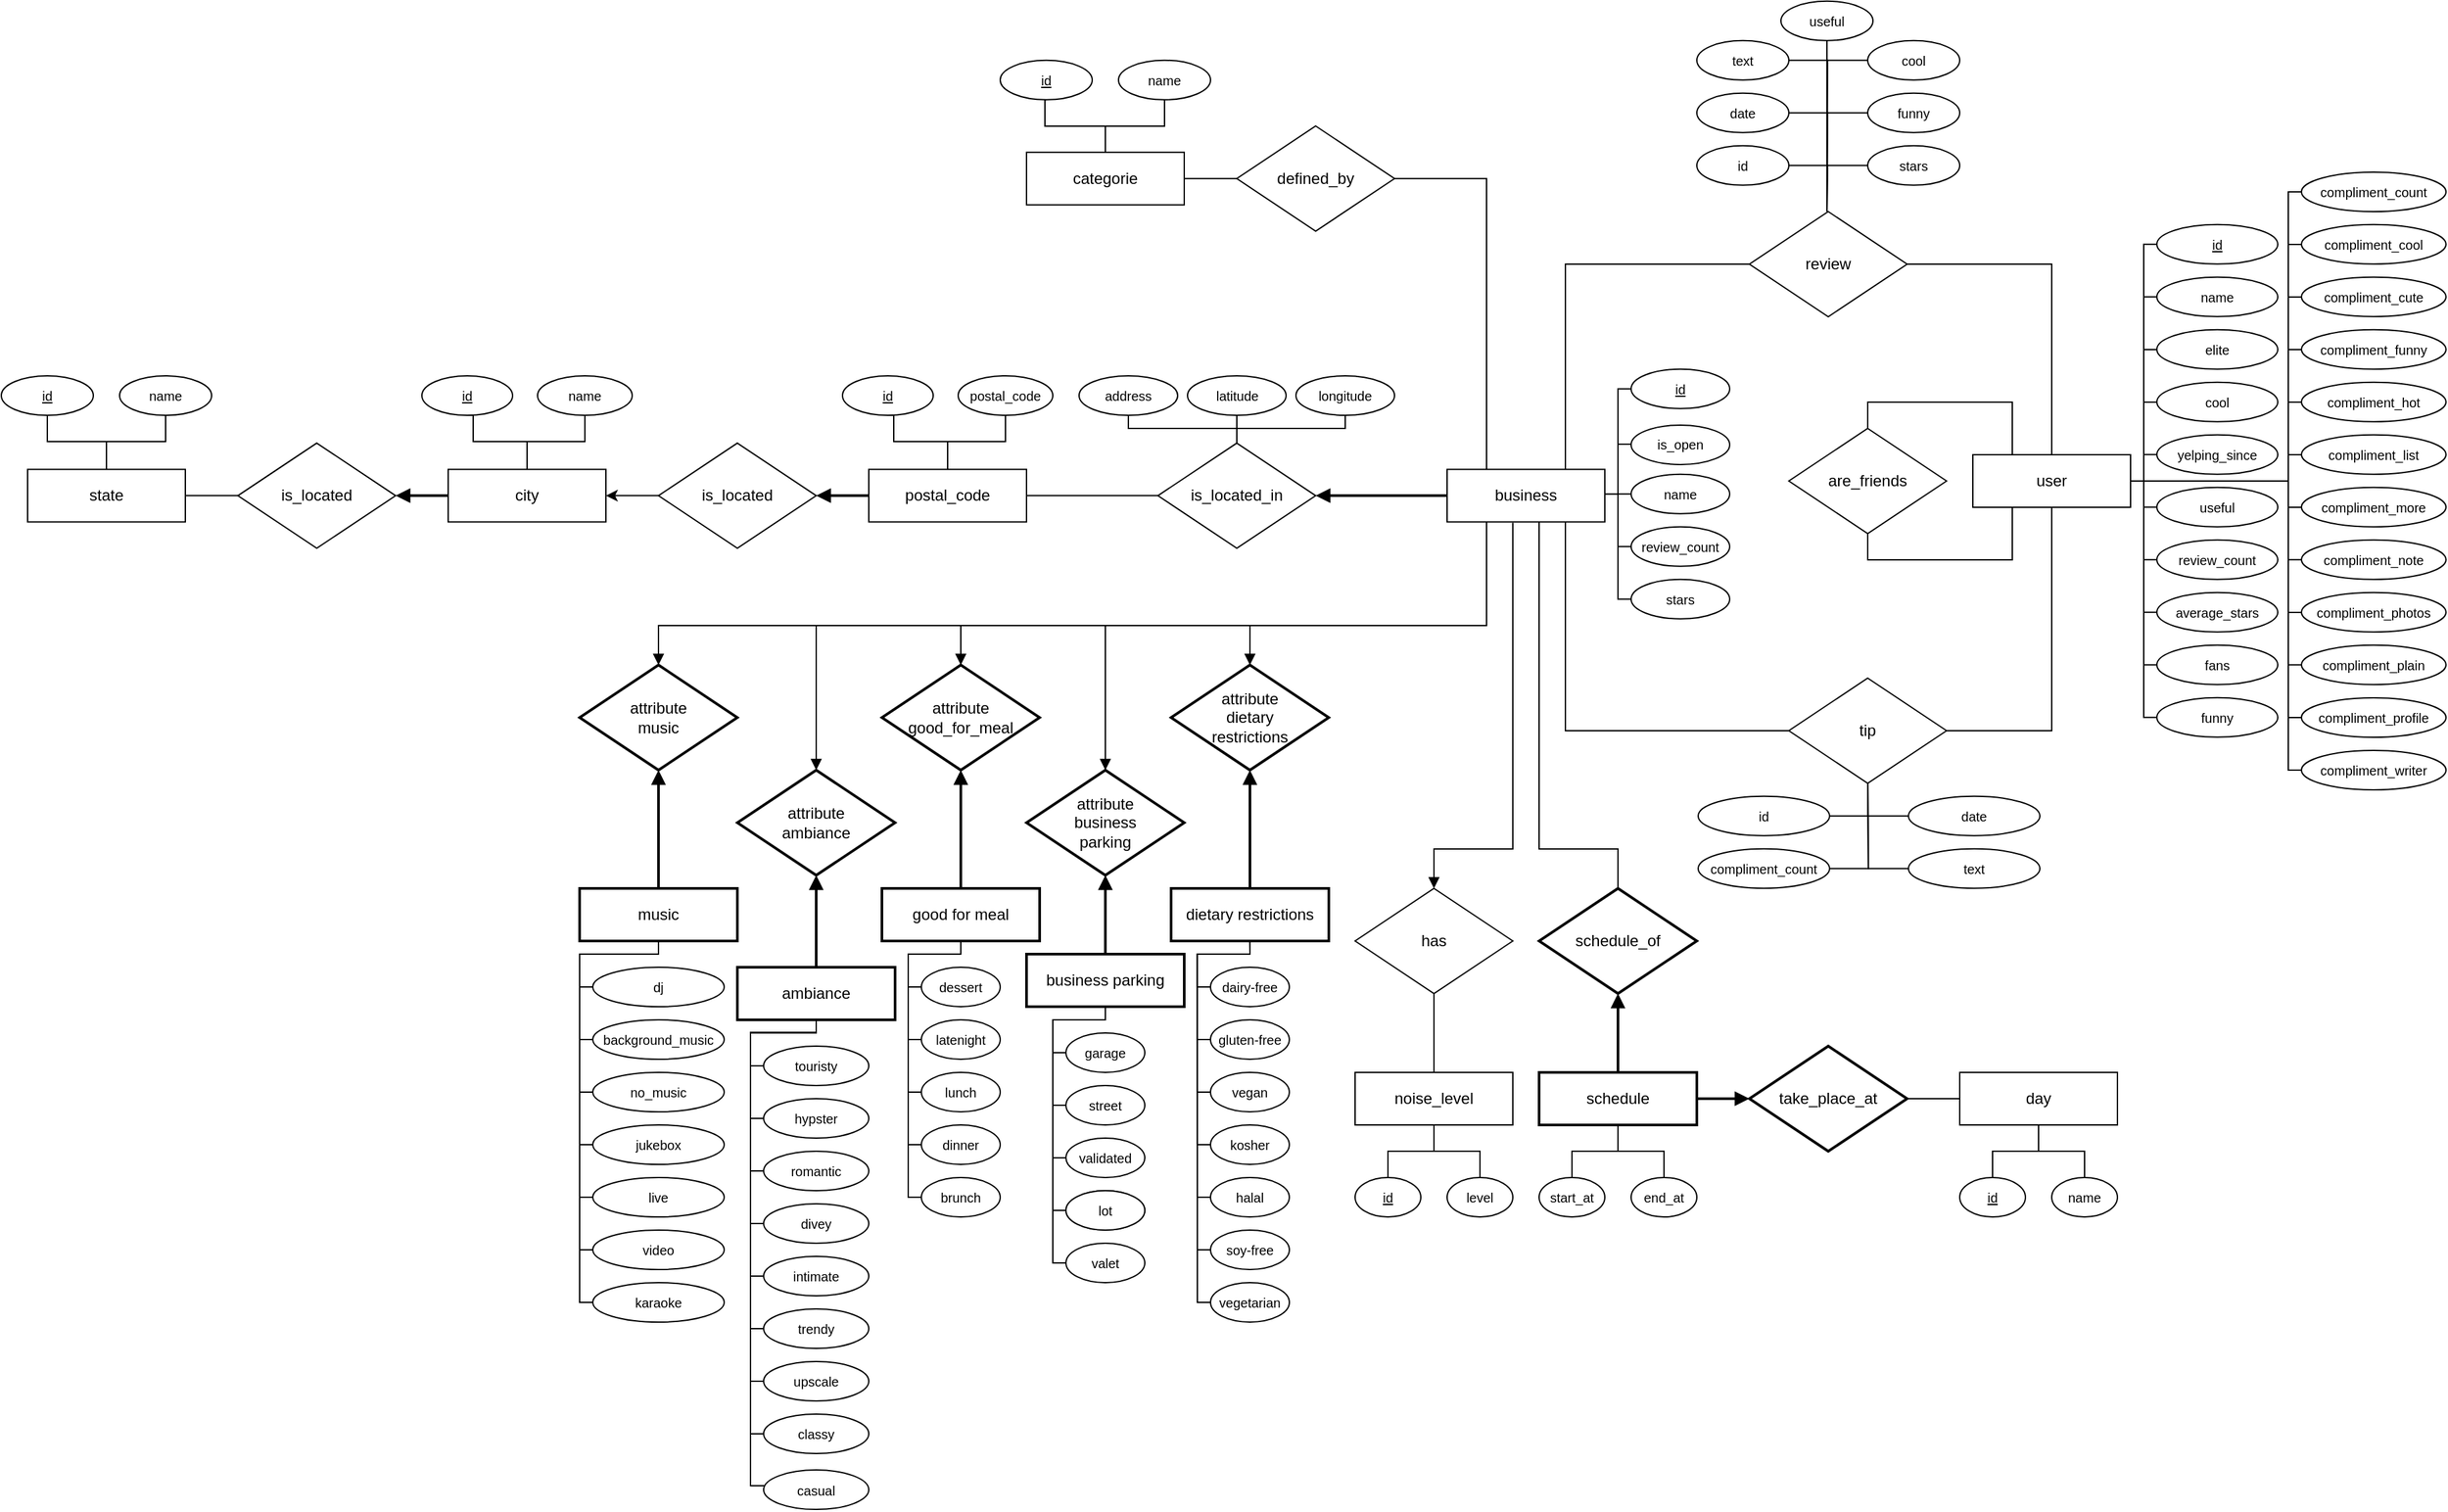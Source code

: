 <mxfile version="12.9.14" type="github">
  <diagram id="Ovb1fUJxyI7AqCsPBzT5" name="Page-1">
    <mxGraphModel dx="2178" dy="2115" grid="1" gridSize="10" guides="1" tooltips="1" connect="1" arrows="1" fold="1" page="1" pageScale="1" pageWidth="827" pageHeight="1169" math="0" shadow="0">
      <root>
        <mxCell id="0" />
        <mxCell id="1" parent="0" />
        <mxCell id="YPtFgZ8LJnQY6-V_tGsR-27" style="edgeStyle=orthogonalEdgeStyle;rounded=0;orthogonalLoop=1;jettySize=auto;html=1;exitX=1;exitY=0.5;exitDx=0;exitDy=0;entryX=0;entryY=0.5;entryDx=0;entryDy=0;endArrow=none;endFill=0;startArrow=block;startFill=1;strokeWidth=2;" parent="1" source="YPtFgZ8LJnQY6-V_tGsR-1" target="YPtFgZ8LJnQY6-V_tGsR-8" edge="1">
          <mxGeometry relative="1" as="geometry" />
        </mxCell>
        <mxCell id="YPtFgZ8LJnQY6-V_tGsR-1" value="is_located" style="rhombus;whiteSpace=wrap;html=1;" parent="1" vertex="1">
          <mxGeometry x="-380" y="151.16" width="120" height="80" as="geometry" />
        </mxCell>
        <mxCell id="YPtFgZ8LJnQY6-V_tGsR-26" style="edgeStyle=orthogonalEdgeStyle;rounded=0;orthogonalLoop=1;jettySize=auto;html=1;exitX=1;exitY=0.5;exitDx=0;exitDy=0;entryX=0;entryY=0.5;entryDx=0;entryDy=0;endArrow=none;endFill=0;" parent="1" source="YPtFgZ8LJnQY6-V_tGsR-2" target="YPtFgZ8LJnQY6-V_tGsR-1" edge="1">
          <mxGeometry relative="1" as="geometry" />
        </mxCell>
        <mxCell id="6p9KUuZENFY64v_fNxvY-93" style="edgeStyle=orthogonalEdgeStyle;rounded=0;orthogonalLoop=1;jettySize=auto;html=1;exitX=0.5;exitY=0;exitDx=0;exitDy=0;endArrow=none;endFill=0;fontSize=10;" parent="1" source="YPtFgZ8LJnQY6-V_tGsR-2" target="6p9KUuZENFY64v_fNxvY-46" edge="1">
          <mxGeometry relative="1" as="geometry">
            <Array as="points">
              <mxPoint x="-480" y="150" />
              <mxPoint x="-435" y="150" />
            </Array>
          </mxGeometry>
        </mxCell>
        <mxCell id="YPtFgZ8LJnQY6-V_tGsR-2" value="state" style="rounded=0;whiteSpace=wrap;html=1;" parent="1" vertex="1">
          <mxGeometry x="-540" y="171.16" width="120" height="40" as="geometry" />
        </mxCell>
        <mxCell id="YPtFgZ8LJnQY6-V_tGsR-52" style="edgeStyle=orthogonalEdgeStyle;rounded=0;orthogonalLoop=1;jettySize=auto;html=1;exitX=1;exitY=0.5;exitDx=0;exitDy=0;entryX=0;entryY=0.5;entryDx=0;entryDy=0;startArrow=none;startFill=0;endArrow=none;endFill=0;strokeWidth=1;" parent="1" source="YPtFgZ8LJnQY6-V_tGsR-3" target="YPtFgZ8LJnQY6-V_tGsR-35" edge="1">
          <mxGeometry relative="1" as="geometry" />
        </mxCell>
        <mxCell id="lrEihr4bJ9vNrvf76rqn-15" style="edgeStyle=orthogonalEdgeStyle;rounded=0;orthogonalLoop=1;jettySize=auto;html=1;exitX=0.5;exitY=0;exitDx=0;exitDy=0;entryX=0.5;entryY=1;entryDx=0;entryDy=0;startArrow=none;startFill=0;endArrow=none;endFill=0;strokeWidth=1;" parent="1" source="YPtFgZ8LJnQY6-V_tGsR-3" target="lrEihr4bJ9vNrvf76rqn-13" edge="1">
          <mxGeometry relative="1" as="geometry">
            <Array as="points">
              <mxPoint x="280" y="-90" />
              <mxPoint x="234" y="-90" />
            </Array>
          </mxGeometry>
        </mxCell>
        <mxCell id="YPtFgZ8LJnQY6-V_tGsR-3" value="categorie" style="rounded=0;whiteSpace=wrap;html=1;" parent="1" vertex="1">
          <mxGeometry x="220" y="-70.12" width="120" height="40" as="geometry" />
        </mxCell>
        <mxCell id="6p9KUuZENFY64v_fNxvY-100" style="edgeStyle=orthogonalEdgeStyle;rounded=0;orthogonalLoop=1;jettySize=auto;html=1;exitX=0.5;exitY=1;exitDx=0;exitDy=0;entryX=1;entryY=0.5;entryDx=0;entryDy=0;endArrow=none;endFill=0;fontSize=10;" parent="1" target="6p9KUuZENFY64v_fNxvY-94" edge="1">
          <mxGeometry relative="1" as="geometry">
            <mxPoint x="860" y="399.88" as="sourcePoint" />
            <Array as="points">
              <mxPoint x="860" y="434.88" />
            </Array>
          </mxGeometry>
        </mxCell>
        <mxCell id="6p9KUuZENFY64v_fNxvY-79" style="edgeStyle=orthogonalEdgeStyle;rounded=0;orthogonalLoop=1;jettySize=auto;html=1;exitX=1;exitY=0.5;exitDx=0;exitDy=0;entryX=0;entryY=0.5;entryDx=0;entryDy=0;endArrow=none;endFill=0;fontSize=9;" parent="1" source="YPtFgZ8LJnQY6-V_tGsR-6" target="6p9KUuZENFY64v_fNxvY-20" edge="1">
          <mxGeometry relative="1" as="geometry">
            <Array as="points">
              <mxPoint x="1180" y="180" />
              <mxPoint x="1180" y="-40" />
              <mxPoint x="1200" y="-40" />
            </Array>
          </mxGeometry>
        </mxCell>
        <mxCell id="6p9KUuZENFY64v_fNxvY-80" style="edgeStyle=orthogonalEdgeStyle;rounded=0;orthogonalLoop=1;jettySize=auto;html=1;exitX=1;exitY=0.5;exitDx=0;exitDy=0;entryX=0;entryY=0.5;entryDx=0;entryDy=0;endArrow=none;endFill=0;fontSize=9;" parent="1" source="YPtFgZ8LJnQY6-V_tGsR-6" target="6p9KUuZENFY64v_fNxvY-21" edge="1">
          <mxGeometry relative="1" as="geometry">
            <Array as="points">
              <mxPoint x="1180" y="180" />
              <mxPoint x="1180" />
              <mxPoint x="1210" />
            </Array>
          </mxGeometry>
        </mxCell>
        <mxCell id="6p9KUuZENFY64v_fNxvY-81" style="edgeStyle=orthogonalEdgeStyle;rounded=0;orthogonalLoop=1;jettySize=auto;html=1;exitX=1;exitY=0.5;exitDx=0;exitDy=0;entryX=0;entryY=0.5;entryDx=0;entryDy=0;endArrow=none;endFill=0;fontSize=9;" parent="1" source="YPtFgZ8LJnQY6-V_tGsR-6" target="6p9KUuZENFY64v_fNxvY-22" edge="1">
          <mxGeometry relative="1" as="geometry">
            <Array as="points">
              <mxPoint x="1180" y="180" />
              <mxPoint x="1180" y="40" />
              <mxPoint x="1190" y="40" />
            </Array>
          </mxGeometry>
        </mxCell>
        <mxCell id="6p9KUuZENFY64v_fNxvY-82" style="edgeStyle=orthogonalEdgeStyle;rounded=0;orthogonalLoop=1;jettySize=auto;html=1;exitX=1;exitY=0.5;exitDx=0;exitDy=0;entryX=0;entryY=0.5;entryDx=0;entryDy=0;endArrow=none;endFill=0;fontSize=9;" parent="1" source="YPtFgZ8LJnQY6-V_tGsR-6" target="6p9KUuZENFY64v_fNxvY-23" edge="1">
          <mxGeometry relative="1" as="geometry">
            <Array as="points">
              <mxPoint x="1180" y="180" />
              <mxPoint x="1180" y="80" />
              <mxPoint x="1190" y="80" />
            </Array>
          </mxGeometry>
        </mxCell>
        <mxCell id="6p9KUuZENFY64v_fNxvY-83" style="edgeStyle=orthogonalEdgeStyle;rounded=0;orthogonalLoop=1;jettySize=auto;html=1;exitX=1;exitY=0.5;exitDx=0;exitDy=0;entryX=0;entryY=0.5;entryDx=0;entryDy=0;endArrow=none;endFill=0;fontSize=9;" parent="1" source="YPtFgZ8LJnQY6-V_tGsR-6" target="6p9KUuZENFY64v_fNxvY-24" edge="1">
          <mxGeometry relative="1" as="geometry">
            <Array as="points">
              <mxPoint x="1180" y="180" />
              <mxPoint x="1180" y="120" />
              <mxPoint x="1190" y="120" />
            </Array>
          </mxGeometry>
        </mxCell>
        <mxCell id="6p9KUuZENFY64v_fNxvY-84" style="edgeStyle=orthogonalEdgeStyle;rounded=0;orthogonalLoop=1;jettySize=auto;html=1;exitX=1;exitY=0.5;exitDx=0;exitDy=0;entryX=0;entryY=0.5;entryDx=0;entryDy=0;endArrow=none;endFill=0;fontSize=9;" parent="1" source="YPtFgZ8LJnQY6-V_tGsR-6" target="6p9KUuZENFY64v_fNxvY-25" edge="1">
          <mxGeometry relative="1" as="geometry">
            <Array as="points">
              <mxPoint x="1180" y="180" />
              <mxPoint x="1180" y="160" />
              <mxPoint x="1190" y="160" />
            </Array>
          </mxGeometry>
        </mxCell>
        <mxCell id="6p9KUuZENFY64v_fNxvY-85" style="edgeStyle=orthogonalEdgeStyle;rounded=0;orthogonalLoop=1;jettySize=auto;html=1;exitX=1;exitY=0.5;exitDx=0;exitDy=0;entryX=0;entryY=0.5;entryDx=0;entryDy=0;endArrow=none;endFill=0;fontSize=9;" parent="1" source="YPtFgZ8LJnQY6-V_tGsR-6" target="6p9KUuZENFY64v_fNxvY-26" edge="1">
          <mxGeometry relative="1" as="geometry">
            <Array as="points">
              <mxPoint x="1180" y="180" />
              <mxPoint x="1180" y="200" />
              <mxPoint x="1190" y="200" />
            </Array>
          </mxGeometry>
        </mxCell>
        <mxCell id="6p9KUuZENFY64v_fNxvY-87" style="edgeStyle=orthogonalEdgeStyle;rounded=0;orthogonalLoop=1;jettySize=auto;html=1;exitX=1;exitY=0.5;exitDx=0;exitDy=0;entryX=0;entryY=0.5;entryDx=0;entryDy=0;endArrow=none;endFill=0;fontSize=9;" parent="1" source="YPtFgZ8LJnQY6-V_tGsR-6" target="6p9KUuZENFY64v_fNxvY-28" edge="1">
          <mxGeometry relative="1" as="geometry">
            <Array as="points">
              <mxPoint x="1180" y="180" />
              <mxPoint x="1180" y="280" />
              <mxPoint x="1190" y="280" />
            </Array>
          </mxGeometry>
        </mxCell>
        <mxCell id="6p9KUuZENFY64v_fNxvY-88" style="edgeStyle=orthogonalEdgeStyle;rounded=0;orthogonalLoop=1;jettySize=auto;html=1;exitX=1;exitY=0.5;exitDx=0;exitDy=0;entryX=0;entryY=0.5;entryDx=0;entryDy=0;endArrow=none;endFill=0;fontSize=9;" parent="1" source="YPtFgZ8LJnQY6-V_tGsR-6" target="6p9KUuZENFY64v_fNxvY-29" edge="1">
          <mxGeometry relative="1" as="geometry">
            <Array as="points">
              <mxPoint x="1180" y="180" />
              <mxPoint x="1180" y="320" />
            </Array>
          </mxGeometry>
        </mxCell>
        <mxCell id="6p9KUuZENFY64v_fNxvY-90" style="edgeStyle=orthogonalEdgeStyle;rounded=0;orthogonalLoop=1;jettySize=auto;html=1;entryX=0;entryY=0.5;entryDx=0;entryDy=0;endArrow=none;endFill=0;fontSize=9;exitX=1;exitY=0.5;exitDx=0;exitDy=0;" parent="1" source="YPtFgZ8LJnQY6-V_tGsR-6" target="6p9KUuZENFY64v_fNxvY-31" edge="1">
          <mxGeometry relative="1" as="geometry">
            <Array as="points">
              <mxPoint x="1180" y="180" />
              <mxPoint x="1180" y="400" />
              <mxPoint x="1190" y="400" />
            </Array>
            <mxPoint x="1200" y="390" as="sourcePoint" />
          </mxGeometry>
        </mxCell>
        <mxCell id="azv66595Vb5ihQFNeoaP-8" style="edgeStyle=orthogonalEdgeStyle;rounded=0;orthogonalLoop=1;jettySize=auto;html=1;exitX=1;exitY=0.5;exitDx=0;exitDy=0;entryX=0;entryY=0.5;entryDx=0;entryDy=0;endArrow=none;endFill=0;" parent="1" source="YPtFgZ8LJnQY6-V_tGsR-6" target="6p9KUuZENFY64v_fNxvY-30" edge="1">
          <mxGeometry relative="1" as="geometry">
            <Array as="points">
              <mxPoint x="1180" y="180" />
              <mxPoint x="1180" y="360" />
            </Array>
          </mxGeometry>
        </mxCell>
        <mxCell id="azv66595Vb5ihQFNeoaP-9" style="edgeStyle=orthogonalEdgeStyle;rounded=0;orthogonalLoop=1;jettySize=auto;html=1;exitX=1;exitY=0.5;exitDx=0;exitDy=0;entryX=0;entryY=0.5;entryDx=0;entryDy=0;endArrow=none;endFill=0;strokeWidth=1;" parent="1" source="YPtFgZ8LJnQY6-V_tGsR-6" target="6p9KUuZENFY64v_fNxvY-27" edge="1">
          <mxGeometry relative="1" as="geometry">
            <Array as="points">
              <mxPoint x="1180" y="180" />
              <mxPoint x="1180" y="240" />
            </Array>
          </mxGeometry>
        </mxCell>
        <mxCell id="e5_8AVl35VqmBAM99YCG-2" style="edgeStyle=orthogonalEdgeStyle;rounded=0;orthogonalLoop=1;jettySize=auto;html=1;exitX=0.5;exitY=1;exitDx=0;exitDy=0;entryX=1;entryY=0.5;entryDx=0;entryDy=0;endArrow=none;endFill=0;" edge="1" parent="1" source="YPtFgZ8LJnQY6-V_tGsR-6" target="e5_8AVl35VqmBAM99YCG-1">
          <mxGeometry relative="1" as="geometry" />
        </mxCell>
        <mxCell id="e5_8AVl35VqmBAM99YCG-6" style="edgeStyle=orthogonalEdgeStyle;rounded=0;orthogonalLoop=1;jettySize=auto;html=1;exitX=0.5;exitY=0;exitDx=0;exitDy=0;entryX=1;entryY=0.5;entryDx=0;entryDy=0;endArrow=none;endFill=0;" edge="1" parent="1" source="YPtFgZ8LJnQY6-V_tGsR-6" target="e5_8AVl35VqmBAM99YCG-4">
          <mxGeometry relative="1" as="geometry" />
        </mxCell>
        <mxCell id="YPtFgZ8LJnQY6-V_tGsR-6" value="user" style="rounded=0;whiteSpace=wrap;html=1;" parent="1" vertex="1">
          <mxGeometry x="940" y="160" width="120" height="40" as="geometry" />
        </mxCell>
        <mxCell id="YPtFgZ8LJnQY6-V_tGsR-51" style="edgeStyle=orthogonalEdgeStyle;rounded=0;orthogonalLoop=1;jettySize=auto;html=1;exitX=0.25;exitY=0;exitDx=0;exitDy=0;entryX=1;entryY=0.5;entryDx=0;entryDy=0;startArrow=none;startFill=0;endArrow=none;endFill=0;strokeWidth=1;" parent="1" source="YPtFgZ8LJnQY6-V_tGsR-7" target="YPtFgZ8LJnQY6-V_tGsR-35" edge="1">
          <mxGeometry relative="1" as="geometry" />
        </mxCell>
        <mxCell id="lrEihr4bJ9vNrvf76rqn-3" style="edgeStyle=orthogonalEdgeStyle;rounded=0;orthogonalLoop=1;jettySize=auto;html=1;entryX=0.5;entryY=0;entryDx=0;entryDy=0;startArrow=none;startFill=0;endArrow=block;endFill=1;strokeWidth=1;exitX=0.25;exitY=1;exitDx=0;exitDy=0;" parent="1" source="YPtFgZ8LJnQY6-V_tGsR-7" target="lrEihr4bJ9vNrvf76rqn-2" edge="1">
          <mxGeometry relative="1" as="geometry">
            <mxPoint x="-70" y="340" as="sourcePoint" />
            <Array as="points">
              <mxPoint x="570" y="290" />
              <mxPoint x="60" y="290" />
            </Array>
          </mxGeometry>
        </mxCell>
        <mxCell id="lrEihr4bJ9vNrvf76rqn-18" style="edgeStyle=orthogonalEdgeStyle;rounded=0;orthogonalLoop=1;jettySize=auto;html=1;exitX=1;exitY=0.5;exitDx=0;exitDy=0;entryX=0;entryY=0.5;entryDx=0;entryDy=0;startArrow=none;startFill=0;endArrow=none;endFill=0;strokeWidth=1;" parent="1" source="YPtFgZ8LJnQY6-V_tGsR-7" target="lrEihr4bJ9vNrvf76rqn-17" edge="1">
          <mxGeometry relative="1" as="geometry">
            <Array as="points">
              <mxPoint x="660" y="190" />
              <mxPoint x="670" y="190" />
              <mxPoint x="670" y="110" />
            </Array>
          </mxGeometry>
        </mxCell>
        <mxCell id="lrEihr4bJ9vNrvf76rqn-24" style="edgeStyle=orthogonalEdgeStyle;rounded=0;orthogonalLoop=1;jettySize=auto;html=1;exitX=1;exitY=0.5;exitDx=0;exitDy=0;entryX=0;entryY=0.5;entryDx=0;entryDy=0;startArrow=none;startFill=0;endArrow=none;endFill=0;strokeWidth=1;" parent="1" source="YPtFgZ8LJnQY6-V_tGsR-7" target="lrEihr4bJ9vNrvf76rqn-23" edge="1">
          <mxGeometry relative="1" as="geometry">
            <Array as="points">
              <mxPoint x="660" y="190" />
              <mxPoint x="670" y="190" />
              <mxPoint x="670" y="152" />
              <mxPoint x="680" y="152" />
            </Array>
          </mxGeometry>
        </mxCell>
        <mxCell id="lrEihr4bJ9vNrvf76rqn-31" style="edgeStyle=orthogonalEdgeStyle;rounded=0;orthogonalLoop=1;jettySize=auto;html=1;exitX=0.5;exitY=1;exitDx=0;exitDy=0;entryX=0.5;entryY=0;entryDx=0;entryDy=0;startArrow=none;startFill=0;endArrow=none;endFill=0;strokeWidth=1;" parent="1" source="YPtFgZ8LJnQY6-V_tGsR-7" target="lrEihr4bJ9vNrvf76rqn-28" edge="1">
          <mxGeometry relative="1" as="geometry">
            <Array as="points">
              <mxPoint x="610" y="207" />
              <mxPoint x="610" y="460" />
              <mxPoint x="670" y="460" />
            </Array>
          </mxGeometry>
        </mxCell>
        <mxCell id="lrEihr4bJ9vNrvf76rqn-44" style="edgeStyle=orthogonalEdgeStyle;rounded=0;orthogonalLoop=1;jettySize=auto;html=1;exitX=1;exitY=0.5;exitDx=0;exitDy=0;startArrow=none;startFill=0;endArrow=none;endFill=0;strokeWidth=1;entryX=0;entryY=0.5;entryDx=0;entryDy=0;" parent="1" source="YPtFgZ8LJnQY6-V_tGsR-7" target="lrEihr4bJ9vNrvf76rqn-43" edge="1">
          <mxGeometry relative="1" as="geometry">
            <Array as="points">
              <mxPoint x="660" y="190" />
            </Array>
          </mxGeometry>
        </mxCell>
        <mxCell id="lrEihr4bJ9vNrvf76rqn-46" style="edgeStyle=orthogonalEdgeStyle;rounded=0;orthogonalLoop=1;jettySize=auto;html=1;exitX=1;exitY=0.5;exitDx=0;exitDy=0;entryX=0;entryY=0.5;entryDx=0;entryDy=0;startArrow=none;startFill=0;endArrow=none;endFill=0;strokeWidth=1;" parent="1" source="YPtFgZ8LJnQY6-V_tGsR-7" target="lrEihr4bJ9vNrvf76rqn-45" edge="1">
          <mxGeometry relative="1" as="geometry">
            <Array as="points">
              <mxPoint x="660" y="190" />
              <mxPoint x="670" y="190" />
              <mxPoint x="670" y="230" />
            </Array>
          </mxGeometry>
        </mxCell>
        <mxCell id="lrEihr4bJ9vNrvf76rqn-48" style="edgeStyle=orthogonalEdgeStyle;rounded=0;orthogonalLoop=1;jettySize=auto;html=1;entryX=0;entryY=0.5;entryDx=0;entryDy=0;startArrow=none;startFill=0;endArrow=none;endFill=0;strokeWidth=1;" parent="1" target="lrEihr4bJ9vNrvf76rqn-47" edge="1">
          <mxGeometry relative="1" as="geometry">
            <mxPoint x="660" y="190" as="sourcePoint" />
            <Array as="points">
              <mxPoint x="670" y="190" />
              <mxPoint x="670" y="270" />
            </Array>
          </mxGeometry>
        </mxCell>
        <mxCell id="e5_8AVl35VqmBAM99YCG-3" style="edgeStyle=orthogonalEdgeStyle;rounded=0;orthogonalLoop=1;jettySize=auto;html=1;exitX=0.75;exitY=1;exitDx=0;exitDy=0;entryX=0;entryY=0.5;entryDx=0;entryDy=0;endArrow=none;endFill=0;" edge="1" parent="1" source="YPtFgZ8LJnQY6-V_tGsR-7" target="e5_8AVl35VqmBAM99YCG-1">
          <mxGeometry relative="1" as="geometry" />
        </mxCell>
        <mxCell id="e5_8AVl35VqmBAM99YCG-5" style="edgeStyle=orthogonalEdgeStyle;rounded=0;orthogonalLoop=1;jettySize=auto;html=1;exitX=0.75;exitY=0;exitDx=0;exitDy=0;entryX=0;entryY=0.5;entryDx=0;entryDy=0;endArrow=none;endFill=0;" edge="1" parent="1" source="YPtFgZ8LJnQY6-V_tGsR-7" target="e5_8AVl35VqmBAM99YCG-4">
          <mxGeometry relative="1" as="geometry" />
        </mxCell>
        <mxCell id="YPtFgZ8LJnQY6-V_tGsR-7" value="business" style="rounded=0;whiteSpace=wrap;html=1;" parent="1" vertex="1">
          <mxGeometry x="540" y="171.16" width="120" height="40" as="geometry" />
        </mxCell>
        <mxCell id="YPtFgZ8LJnQY6-V_tGsR-8" value="city" style="rounded=0;whiteSpace=wrap;html=1;" parent="1" vertex="1">
          <mxGeometry x="-220" y="171.16" width="120" height="40" as="geometry" />
        </mxCell>
        <mxCell id="6p9KUuZENFY64v_fNxvY-208" style="edgeStyle=orthogonalEdgeStyle;rounded=0;orthogonalLoop=1;jettySize=auto;html=1;exitX=0.5;exitY=0;exitDx=0;exitDy=0;entryX=0.5;entryY=1;entryDx=0;entryDy=0;endArrow=none;endFill=0;fontSize=10;" parent="1" source="YPtFgZ8LJnQY6-V_tGsR-9" target="6p9KUuZENFY64v_fNxvY-207" edge="1">
          <mxGeometry relative="1" as="geometry">
            <Array as="points">
              <mxPoint x="530" y="620" />
              <mxPoint x="530" y="620" />
            </Array>
          </mxGeometry>
        </mxCell>
        <mxCell id="YPtFgZ8LJnQY6-V_tGsR-9" value="noise_level" style="rounded=0;whiteSpace=wrap;html=1;" parent="1" vertex="1">
          <mxGeometry x="470" y="630" width="120" height="40" as="geometry" />
        </mxCell>
        <mxCell id="YPtFgZ8LJnQY6-V_tGsR-39" style="edgeStyle=orthogonalEdgeStyle;rounded=0;orthogonalLoop=1;jettySize=auto;html=1;exitX=0.5;exitY=0;exitDx=0;exitDy=0;entryX=0.5;entryY=1;entryDx=0;entryDy=0;startArrow=none;startFill=0;endArrow=block;endFill=1;strokeWidth=2;" parent="1" source="YPtFgZ8LJnQY6-V_tGsR-10" target="lrEihr4bJ9vNrvf76rqn-6" edge="1">
          <mxGeometry relative="1" as="geometry">
            <Array as="points">
              <mxPoint x="280" y="510" />
              <mxPoint x="280" y="510" />
            </Array>
            <mxPoint x="180.38" y="450.24" as="targetPoint" />
          </mxGeometry>
        </mxCell>
        <mxCell id="YPtFgZ8LJnQY6-V_tGsR-10" value="business parking" style="rounded=0;whiteSpace=wrap;html=1;strokeWidth=2;" parent="1" vertex="1">
          <mxGeometry x="220" y="540" width="120" height="40" as="geometry" />
        </mxCell>
        <mxCell id="YPtFgZ8LJnQY6-V_tGsR-43" style="edgeStyle=orthogonalEdgeStyle;rounded=0;orthogonalLoop=1;jettySize=auto;html=1;exitX=0.5;exitY=0;exitDx=0;exitDy=0;startArrow=none;startFill=0;endArrow=block;endFill=1;strokeWidth=2;entryX=0.5;entryY=1;entryDx=0;entryDy=0;" parent="1" source="YPtFgZ8LJnQY6-V_tGsR-11" target="lrEihr4bJ9vNrvf76rqn-1" edge="1">
          <mxGeometry relative="1" as="geometry">
            <mxPoint x="-10" y="380" as="targetPoint" />
            <Array as="points" />
          </mxGeometry>
        </mxCell>
        <mxCell id="YPtFgZ8LJnQY6-V_tGsR-11" value="music" style="rounded=0;whiteSpace=wrap;html=1;gradientColor=none;strokeWidth=2;" parent="1" vertex="1">
          <mxGeometry x="-120" y="490" width="120" height="40" as="geometry" />
        </mxCell>
        <mxCell id="YPtFgZ8LJnQY6-V_tGsR-44" style="edgeStyle=orthogonalEdgeStyle;rounded=0;orthogonalLoop=1;jettySize=auto;html=1;exitX=0.5;exitY=0;exitDx=0;exitDy=0;startArrow=none;startFill=0;endArrow=block;endFill=1;strokeWidth=2;entryX=0.5;entryY=1;entryDx=0;entryDy=0;" parent="1" source="YPtFgZ8LJnQY6-V_tGsR-12" target="lrEihr4bJ9vNrvf76rqn-2" edge="1">
          <mxGeometry relative="1" as="geometry">
            <mxPoint x="60" y="450" as="targetPoint" />
            <Array as="points">
              <mxPoint x="60" y="510" />
              <mxPoint x="60" y="510" />
            </Array>
          </mxGeometry>
        </mxCell>
        <mxCell id="YPtFgZ8LJnQY6-V_tGsR-12" value="ambiance" style="rounded=0;whiteSpace=wrap;html=1;strokeWidth=2;" parent="1" vertex="1">
          <mxGeometry y="550" width="120" height="40" as="geometry" />
        </mxCell>
        <mxCell id="YPtFgZ8LJnQY6-V_tGsR-13" value="&lt;div&gt;good for meal&lt;/div&gt;" style="rounded=0;whiteSpace=wrap;html=1;strokeWidth=2;" parent="1" vertex="1">
          <mxGeometry x="110" y="490" width="120" height="40" as="geometry" />
        </mxCell>
        <mxCell id="YPtFgZ8LJnQY6-V_tGsR-14" value="dietary restrictions" style="rounded=0;whiteSpace=wrap;html=1;strokeWidth=2;" parent="1" vertex="1">
          <mxGeometry x="330" y="490" width="120" height="40" as="geometry" />
        </mxCell>
        <mxCell id="cfK3BOpUZNMTCfiEexGw-10" value="" style="edgeStyle=orthogonalEdgeStyle;rounded=0;orthogonalLoop=1;jettySize=auto;html=1;endArrow=none;endFill=0;" parent="1" source="YPtFgZ8LJnQY6-V_tGsR-16" target="cfK3BOpUZNMTCfiEexGw-4" edge="1">
          <mxGeometry relative="1" as="geometry" />
        </mxCell>
        <mxCell id="YPtFgZ8LJnQY6-V_tGsR-16" value="is_located_in" style="rhombus;whiteSpace=wrap;html=1;" parent="1" vertex="1">
          <mxGeometry x="320" y="151.16" width="120" height="80" as="geometry" />
        </mxCell>
        <mxCell id="YPtFgZ8LJnQY6-V_tGsR-33" style="edgeStyle=orthogonalEdgeStyle;rounded=0;orthogonalLoop=1;jettySize=auto;html=1;startArrow=block;startFill=1;endArrow=none;endFill=0;strokeWidth=2;exitX=1;exitY=0.5;exitDx=0;exitDy=0;entryX=0;entryY=0.5;entryDx=0;entryDy=0;" parent="1" source="YPtFgZ8LJnQY6-V_tGsR-16" target="YPtFgZ8LJnQY6-V_tGsR-7" edge="1">
          <mxGeometry relative="1" as="geometry">
            <mxPoint x="500" y="287.44" as="sourcePoint" />
            <mxPoint x="500" y="327.44" as="targetPoint" />
          </mxGeometry>
        </mxCell>
        <mxCell id="YPtFgZ8LJnQY6-V_tGsR-35" value="defined_by" style="rhombus;whiteSpace=wrap;html=1;" parent="1" vertex="1">
          <mxGeometry x="380" y="-90.12" width="120" height="80" as="geometry" />
        </mxCell>
        <mxCell id="YPtFgZ8LJnQY6-V_tGsR-41" style="edgeStyle=orthogonalEdgeStyle;rounded=0;orthogonalLoop=1;jettySize=auto;html=1;startArrow=block;startFill=1;endArrow=none;endFill=0;strokeWidth=2;entryX=0.5;entryY=0;entryDx=0;entryDy=0;exitX=0.5;exitY=1;exitDx=0;exitDy=0;" parent="1" source="lrEihr4bJ9vNrvf76rqn-7" target="YPtFgZ8LJnQY6-V_tGsR-14" edge="1">
          <mxGeometry relative="1" as="geometry">
            <mxPoint x="310" y="430" as="sourcePoint" />
            <Array as="points">
              <mxPoint x="390" y="450" />
              <mxPoint x="390" y="450" />
            </Array>
          </mxGeometry>
        </mxCell>
        <mxCell id="YPtFgZ8LJnQY6-V_tGsR-42" style="edgeStyle=orthogonalEdgeStyle;rounded=0;orthogonalLoop=1;jettySize=auto;html=1;exitX=0.5;exitY=1;exitDx=0;exitDy=0;startArrow=block;startFill=1;endArrow=none;endFill=0;strokeWidth=2;entryX=0.5;entryY=0;entryDx=0;entryDy=0;" parent="1" source="lrEihr4bJ9vNrvf76rqn-4" target="YPtFgZ8LJnQY6-V_tGsR-13" edge="1">
          <mxGeometry relative="1" as="geometry">
            <Array as="points">
              <mxPoint x="170" y="460" />
              <mxPoint x="170" y="460" />
            </Array>
            <mxPoint x="170" y="450" as="sourcePoint" />
            <mxPoint x="124" y="490" as="targetPoint" />
          </mxGeometry>
        </mxCell>
        <mxCell id="YPtFgZ8LJnQY6-V_tGsR-45" style="edgeStyle=orthogonalEdgeStyle;rounded=0;orthogonalLoop=1;jettySize=auto;html=1;entryX=0.25;entryY=1;entryDx=0;entryDy=0;startArrow=block;startFill=1;endArrow=none;endFill=0;strokeWidth=1;exitX=0.5;exitY=0;exitDx=0;exitDy=0;" parent="1" source="lrEihr4bJ9vNrvf76rqn-1" target="YPtFgZ8LJnQY6-V_tGsR-7" edge="1">
          <mxGeometry relative="1" as="geometry">
            <Array as="points">
              <mxPoint x="-60" y="290" />
              <mxPoint x="570" y="290" />
            </Array>
            <mxPoint x="140" y="287.44" as="sourcePoint" />
          </mxGeometry>
        </mxCell>
        <mxCell id="6p9KUuZENFY64v_fNxvY-57" style="edgeStyle=orthogonalEdgeStyle;rounded=0;orthogonalLoop=1;jettySize=auto;html=1;exitX=1;exitY=0.5;exitDx=0;exitDy=0;endArrow=none;endFill=0;entryX=0.25;entryY=0;entryDx=0;entryDy=0;" parent="1" source="6p9KUuZENFY64v_fNxvY-1" edge="1">
          <mxGeometry relative="1" as="geometry">
            <mxPoint x="829" y="-25.12" as="targetPoint" />
          </mxGeometry>
        </mxCell>
        <mxCell id="6p9KUuZENFY64v_fNxvY-1" value="id" style="ellipse;whiteSpace=wrap;html=1;fontStyle=0;fontSize=10;" parent="1" vertex="1">
          <mxGeometry x="730" y="-75.12" width="70" height="30" as="geometry" />
        </mxCell>
        <mxCell id="6p9KUuZENFY64v_fNxvY-58" style="edgeStyle=orthogonalEdgeStyle;rounded=0;orthogonalLoop=1;jettySize=auto;html=1;exitX=1;exitY=0.5;exitDx=0;exitDy=0;endArrow=none;endFill=0;entryX=0.25;entryY=0;entryDx=0;entryDy=0;" parent="1" source="6p9KUuZENFY64v_fNxvY-8" edge="1">
          <mxGeometry relative="1" as="geometry">
            <mxPoint x="829" y="-25.12" as="targetPoint" />
          </mxGeometry>
        </mxCell>
        <mxCell id="6p9KUuZENFY64v_fNxvY-8" value="date" style="ellipse;whiteSpace=wrap;html=1;fontSize=10;" parent="1" vertex="1">
          <mxGeometry x="730" y="-115.12" width="70" height="30" as="geometry" />
        </mxCell>
        <mxCell id="6p9KUuZENFY64v_fNxvY-60" style="edgeStyle=orthogonalEdgeStyle;rounded=0;orthogonalLoop=1;jettySize=auto;html=1;exitX=1;exitY=0.5;exitDx=0;exitDy=0;entryX=0.25;entryY=0;entryDx=0;entryDy=0;endArrow=none;endFill=0;" parent="1" source="6p9KUuZENFY64v_fNxvY-9" edge="1">
          <mxGeometry relative="1" as="geometry">
            <mxPoint x="829" y="-25.12" as="targetPoint" />
          </mxGeometry>
        </mxCell>
        <mxCell id="6p9KUuZENFY64v_fNxvY-9" value="&lt;div style=&quot;font-size: 10px;&quot;&gt;text&lt;/div&gt;" style="ellipse;whiteSpace=wrap;html=1;fontSize=10;" parent="1" vertex="1">
          <mxGeometry x="730" y="-155.12" width="70" height="30" as="geometry" />
        </mxCell>
        <mxCell id="6p9KUuZENFY64v_fNxvY-61" style="edgeStyle=orthogonalEdgeStyle;rounded=0;orthogonalLoop=1;jettySize=auto;html=1;exitX=0;exitY=0.5;exitDx=0;exitDy=0;endArrow=none;endFill=0;" parent="1" source="6p9KUuZENFY64v_fNxvY-10" edge="1">
          <mxGeometry relative="1" as="geometry">
            <mxPoint x="829" y="-25.12" as="targetPoint" />
            <Array as="points">
              <mxPoint x="829" y="-140.12" />
            </Array>
          </mxGeometry>
        </mxCell>
        <mxCell id="6p9KUuZENFY64v_fNxvY-10" value="cool" style="ellipse;whiteSpace=wrap;html=1;fontSize=10;" parent="1" vertex="1">
          <mxGeometry x="860" y="-155.12" width="70" height="30" as="geometry" />
        </mxCell>
        <mxCell id="6p9KUuZENFY64v_fNxvY-62" style="edgeStyle=orthogonalEdgeStyle;rounded=0;orthogonalLoop=1;jettySize=auto;html=1;exitX=0;exitY=0.5;exitDx=0;exitDy=0;endArrow=none;endFill=0;" parent="1" source="6p9KUuZENFY64v_fNxvY-11" edge="1">
          <mxGeometry relative="1" as="geometry">
            <Array as="points">
              <mxPoint x="829" y="-100.12" />
            </Array>
            <mxPoint x="829" y="-25.12" as="targetPoint" />
          </mxGeometry>
        </mxCell>
        <mxCell id="6p9KUuZENFY64v_fNxvY-11" value="funny" style="ellipse;whiteSpace=wrap;html=1;fontSize=10;" parent="1" vertex="1">
          <mxGeometry x="860" y="-115.12" width="70" height="30" as="geometry" />
        </mxCell>
        <mxCell id="6p9KUuZENFY64v_fNxvY-63" style="edgeStyle=orthogonalEdgeStyle;rounded=0;orthogonalLoop=1;jettySize=auto;html=1;exitX=0;exitY=0.5;exitDx=0;exitDy=0;endArrow=none;endFill=0;" parent="1" source="6p9KUuZENFY64v_fNxvY-12" edge="1">
          <mxGeometry relative="1" as="geometry">
            <Array as="points">
              <mxPoint x="829" y="-60.12" />
            </Array>
            <mxPoint x="829" y="-25.12" as="targetPoint" />
          </mxGeometry>
        </mxCell>
        <mxCell id="6p9KUuZENFY64v_fNxvY-12" value="stars" style="ellipse;whiteSpace=wrap;html=1;fontSize=10;" parent="1" vertex="1">
          <mxGeometry x="860" y="-75.12" width="70" height="30" as="geometry" />
        </mxCell>
        <mxCell id="6p9KUuZENFY64v_fNxvY-59" style="edgeStyle=orthogonalEdgeStyle;rounded=0;orthogonalLoop=1;jettySize=auto;html=1;exitX=0.5;exitY=1;exitDx=0;exitDy=0;endArrow=none;endFill=0;entryX=0.5;entryY=0;entryDx=0;entryDy=0;" parent="1" source="6p9KUuZENFY64v_fNxvY-13" edge="1">
          <mxGeometry relative="1" as="geometry">
            <mxPoint x="829" y="-25.12" as="targetPoint" />
          </mxGeometry>
        </mxCell>
        <mxCell id="6p9KUuZENFY64v_fNxvY-13" value="useful" style="ellipse;whiteSpace=wrap;html=1;fontSize=10;" parent="1" vertex="1">
          <mxGeometry x="794" y="-185.12" width="70" height="30" as="geometry" />
        </mxCell>
        <mxCell id="6p9KUuZENFY64v_fNxvY-74" style="edgeStyle=orthogonalEdgeStyle;rounded=0;orthogonalLoop=1;jettySize=auto;html=1;exitX=0;exitY=0.5;exitDx=0;exitDy=0;endArrow=none;endFill=0;entryX=1;entryY=0.5;entryDx=0;entryDy=0;fontSize=9;" parent="1" source="6p9KUuZENFY64v_fNxvY-14" target="YPtFgZ8LJnQY6-V_tGsR-6" edge="1">
          <mxGeometry relative="1" as="geometry">
            <mxPoint x="979.69" y="180.0" as="targetPoint" />
            <Array as="points">
              <mxPoint x="1070" />
              <mxPoint x="1070" y="180" />
            </Array>
          </mxGeometry>
        </mxCell>
        <mxCell id="6p9KUuZENFY64v_fNxvY-14" value="id" style="ellipse;whiteSpace=wrap;html=1;fontStyle=4;fontSize=10;" parent="1" vertex="1">
          <mxGeometry x="1080" y="-15.12" width="92" height="30" as="geometry" />
        </mxCell>
        <mxCell id="6p9KUuZENFY64v_fNxvY-72" style="edgeStyle=orthogonalEdgeStyle;rounded=0;orthogonalLoop=1;jettySize=auto;html=1;exitX=0;exitY=0.5;exitDx=0;exitDy=0;entryX=1;entryY=0.5;entryDx=0;entryDy=0;endArrow=none;endFill=0;fontSize=9;" parent="1" source="6p9KUuZENFY64v_fNxvY-18" target="YPtFgZ8LJnQY6-V_tGsR-6" edge="1">
          <mxGeometry relative="1" as="geometry">
            <Array as="points">
              <mxPoint x="1070" y="40" />
              <mxPoint x="1070" y="180" />
            </Array>
          </mxGeometry>
        </mxCell>
        <mxCell id="6p9KUuZENFY64v_fNxvY-18" value="name" style="ellipse;whiteSpace=wrap;html=1;fontSize=10;" parent="1" vertex="1">
          <mxGeometry x="1080" y="24.88" width="92" height="30" as="geometry" />
        </mxCell>
        <mxCell id="6p9KUuZENFY64v_fNxvY-75" style="edgeStyle=orthogonalEdgeStyle;rounded=0;orthogonalLoop=1;jettySize=auto;html=1;exitX=0;exitY=0.5;exitDx=0;exitDy=0;entryX=1;entryY=0.5;entryDx=0;entryDy=0;endArrow=none;endFill=0;fontSize=9;" parent="1" source="6p9KUuZENFY64v_fNxvY-19" target="YPtFgZ8LJnQY6-V_tGsR-6" edge="1">
          <mxGeometry relative="1" as="geometry">
            <Array as="points">
              <mxPoint x="1070" y="160" />
              <mxPoint x="1070" y="180" />
            </Array>
          </mxGeometry>
        </mxCell>
        <mxCell id="6p9KUuZENFY64v_fNxvY-19" value="yelping_since" style="ellipse;whiteSpace=wrap;html=1;fontSize=10;" parent="1" vertex="1">
          <mxGeometry x="1080" y="144.88" width="92" height="30" as="geometry" />
        </mxCell>
        <mxCell id="6p9KUuZENFY64v_fNxvY-20" value="compliment_count" style="ellipse;whiteSpace=wrap;html=1;fontSize=10;" parent="1" vertex="1">
          <mxGeometry x="1190" y="-55" width="110" height="30" as="geometry" />
        </mxCell>
        <mxCell id="6p9KUuZENFY64v_fNxvY-21" value="compliment_cool" style="ellipse;whiteSpace=wrap;html=1;fontSize=10;" parent="1" vertex="1">
          <mxGeometry x="1190" y="-15.12" width="110" height="30" as="geometry" />
        </mxCell>
        <mxCell id="6p9KUuZENFY64v_fNxvY-22" value="compliment_cute" style="ellipse;whiteSpace=wrap;html=1;fontSize=10;" parent="1" vertex="1">
          <mxGeometry x="1190" y="24.88" width="110" height="30" as="geometry" />
        </mxCell>
        <mxCell id="6p9KUuZENFY64v_fNxvY-23" value="compliment_funny" style="ellipse;whiteSpace=wrap;html=1;fontSize=10;" parent="1" vertex="1">
          <mxGeometry x="1190" y="64.88" width="110" height="30" as="geometry" />
        </mxCell>
        <mxCell id="6p9KUuZENFY64v_fNxvY-24" value="compliment_hot" style="ellipse;whiteSpace=wrap;html=1;fontSize=10;" parent="1" vertex="1">
          <mxGeometry x="1190" y="104.88" width="110" height="30" as="geometry" />
        </mxCell>
        <mxCell id="6p9KUuZENFY64v_fNxvY-25" value="compliment_list" style="ellipse;whiteSpace=wrap;html=1;fontSize=10;" parent="1" vertex="1">
          <mxGeometry x="1190" y="144.88" width="110" height="30" as="geometry" />
        </mxCell>
        <mxCell id="6p9KUuZENFY64v_fNxvY-26" value="compliment_more" style="ellipse;whiteSpace=wrap;html=1;fontSize=10;" parent="1" vertex="1">
          <mxGeometry x="1190" y="184.88" width="110" height="30" as="geometry" />
        </mxCell>
        <mxCell id="6p9KUuZENFY64v_fNxvY-27" value="compliment_note" style="ellipse;whiteSpace=wrap;html=1;fontSize=10;" parent="1" vertex="1">
          <mxGeometry x="1190" y="224.88" width="110" height="30" as="geometry" />
        </mxCell>
        <mxCell id="6p9KUuZENFY64v_fNxvY-28" value="compliment_photos" style="ellipse;whiteSpace=wrap;html=1;fontSize=10;" parent="1" vertex="1">
          <mxGeometry x="1190" y="264.88" width="110" height="30" as="geometry" />
        </mxCell>
        <mxCell id="6p9KUuZENFY64v_fNxvY-29" value="compliment_plain" style="ellipse;whiteSpace=wrap;html=1;fontSize=10;" parent="1" vertex="1">
          <mxGeometry x="1190" y="304.88" width="110" height="30" as="geometry" />
        </mxCell>
        <mxCell id="6p9KUuZENFY64v_fNxvY-30" value="compliment_profile" style="ellipse;whiteSpace=wrap;html=1;fontSize=10;" parent="1" vertex="1">
          <mxGeometry x="1190" y="345" width="110" height="30" as="geometry" />
        </mxCell>
        <mxCell id="6p9KUuZENFY64v_fNxvY-31" value="compliment_writer" style="ellipse;whiteSpace=wrap;html=1;fontSize=10;" parent="1" vertex="1">
          <mxGeometry x="1190" y="385" width="110" height="30" as="geometry" />
        </mxCell>
        <mxCell id="6p9KUuZENFY64v_fNxvY-70" style="edgeStyle=orthogonalEdgeStyle;rounded=0;orthogonalLoop=1;jettySize=auto;html=1;exitX=0;exitY=0.5;exitDx=0;exitDy=0;entryX=1;entryY=0.5;entryDx=0;entryDy=0;endArrow=none;endFill=0;fontSize=9;" parent="1" source="6p9KUuZENFY64v_fNxvY-34" target="YPtFgZ8LJnQY6-V_tGsR-6" edge="1">
          <mxGeometry relative="1" as="geometry">
            <Array as="points">
              <mxPoint x="1070" y="320" />
              <mxPoint x="1070" y="180" />
            </Array>
          </mxGeometry>
        </mxCell>
        <mxCell id="6p9KUuZENFY64v_fNxvY-71" style="edgeStyle=orthogonalEdgeStyle;rounded=0;orthogonalLoop=1;jettySize=auto;html=1;exitX=0;exitY=0.5;exitDx=0;exitDy=0;entryX=1;entryY=0.5;entryDx=0;entryDy=0;endArrow=none;endFill=0;fontSize=9;" parent="1" source="6p9KUuZENFY64v_fNxvY-35" target="YPtFgZ8LJnQY6-V_tGsR-6" edge="1">
          <mxGeometry relative="1" as="geometry">
            <Array as="points">
              <mxPoint x="1070" y="360" />
              <mxPoint x="1070" y="180" />
            </Array>
          </mxGeometry>
        </mxCell>
        <mxCell id="6p9KUuZENFY64v_fNxvY-69" style="edgeStyle=orthogonalEdgeStyle;rounded=0;orthogonalLoop=1;jettySize=auto;html=1;exitX=0;exitY=0.5;exitDx=0;exitDy=0;entryX=1;entryY=0.5;entryDx=0;entryDy=0;endArrow=none;endFill=0;fontSize=9;" parent="1" source="6p9KUuZENFY64v_fNxvY-37" target="YPtFgZ8LJnQY6-V_tGsR-6" edge="1">
          <mxGeometry relative="1" as="geometry">
            <Array as="points">
              <mxPoint x="1070" y="280" />
              <mxPoint x="1070" y="180" />
            </Array>
          </mxGeometry>
        </mxCell>
        <mxCell id="6p9KUuZENFY64v_fNxvY-37" value="average_stars" style="ellipse;whiteSpace=wrap;html=1;fontSize=10;" parent="1" vertex="1">
          <mxGeometry x="1080" y="264.88" width="92" height="30" as="geometry" />
        </mxCell>
        <mxCell id="6p9KUuZENFY64v_fNxvY-68" style="edgeStyle=orthogonalEdgeStyle;rounded=0;orthogonalLoop=1;jettySize=auto;html=1;exitX=0;exitY=0.5;exitDx=0;exitDy=0;endArrow=none;endFill=0;entryX=1;entryY=0.5;entryDx=0;entryDy=0;fontSize=9;" parent="1" source="6p9KUuZENFY64v_fNxvY-38" target="YPtFgZ8LJnQY6-V_tGsR-6" edge="1">
          <mxGeometry relative="1" as="geometry">
            <mxPoint x="1020" y="170" as="targetPoint" />
            <Array as="points">
              <mxPoint x="1070" y="240" />
              <mxPoint x="1070" y="180" />
            </Array>
          </mxGeometry>
        </mxCell>
        <mxCell id="6p9KUuZENFY64v_fNxvY-42" style="edgeStyle=orthogonalEdgeStyle;rounded=0;orthogonalLoop=1;jettySize=auto;html=1;exitX=0.5;exitY=1;exitDx=0;exitDy=0;entryX=0.5;entryY=0;entryDx=0;entryDy=0;endArrow=none;endFill=0;" parent="1" source="6p9KUuZENFY64v_fNxvY-40" target="YPtFgZ8LJnQY6-V_tGsR-2" edge="1">
          <mxGeometry relative="1" as="geometry">
            <Array as="points">
              <mxPoint x="-525" y="150" />
              <mxPoint x="-480" y="150" />
            </Array>
          </mxGeometry>
        </mxCell>
        <mxCell id="6p9KUuZENFY64v_fNxvY-40" value="id" style="ellipse;whiteSpace=wrap;html=1;fontStyle=4;fontSize=10;" parent="1" vertex="1">
          <mxGeometry x="-560" y="100.0" width="70" height="30" as="geometry" />
        </mxCell>
        <mxCell id="6p9KUuZENFY64v_fNxvY-52" style="edgeStyle=orthogonalEdgeStyle;rounded=0;orthogonalLoop=1;jettySize=auto;html=1;exitX=0.5;exitY=1;exitDx=0;exitDy=0;entryX=0.5;entryY=0;entryDx=0;entryDy=0;endArrow=none;endFill=0;" parent="1" source="6p9KUuZENFY64v_fNxvY-45" target="YPtFgZ8LJnQY6-V_tGsR-8" edge="1">
          <mxGeometry relative="1" as="geometry">
            <Array as="points">
              <mxPoint x="-201" y="150" />
              <mxPoint x="-160" y="150" />
            </Array>
          </mxGeometry>
        </mxCell>
        <mxCell id="6p9KUuZENFY64v_fNxvY-45" value="id" style="ellipse;whiteSpace=wrap;html=1;fontStyle=4;fontSize=10;" parent="1" vertex="1">
          <mxGeometry x="-240" y="100" width="69" height="30" as="geometry" />
        </mxCell>
        <mxCell id="6p9KUuZENFY64v_fNxvY-46" value="name" style="ellipse;whiteSpace=wrap;html=1;fontStyle=0;fontSize=10;" parent="1" vertex="1">
          <mxGeometry x="-470" y="100.0" width="70" height="30" as="geometry" />
        </mxCell>
        <mxCell id="6p9KUuZENFY64v_fNxvY-47" value="name" style="ellipse;whiteSpace=wrap;html=1;fontStyle=0;fontSize=10;" parent="1" vertex="1">
          <mxGeometry x="-152" y="100" width="72" height="30" as="geometry" />
        </mxCell>
        <mxCell id="6p9KUuZENFY64v_fNxvY-64" style="edgeStyle=orthogonalEdgeStyle;rounded=0;orthogonalLoop=1;jettySize=auto;html=1;exitX=0.5;exitY=1;exitDx=0;exitDy=0;entryX=0.5;entryY=0;entryDx=0;entryDy=0;endArrow=none;endFill=0;" parent="1" source="6p9KUuZENFY64v_fNxvY-47" target="YPtFgZ8LJnQY6-V_tGsR-8" edge="1">
          <mxGeometry relative="1" as="geometry">
            <mxPoint x="-65" y="147.44" as="sourcePoint" />
            <mxPoint x="-100" y="167.44" as="targetPoint" />
            <Array as="points">
              <mxPoint x="-160" y="150" />
            </Array>
          </mxGeometry>
        </mxCell>
        <mxCell id="6p9KUuZENFY64v_fNxvY-94" value="id" style="ellipse;whiteSpace=wrap;html=1;fontSize=10;fontStyle=0" parent="1" vertex="1">
          <mxGeometry x="731" y="419.88" width="100" height="30" as="geometry" />
        </mxCell>
        <mxCell id="6p9KUuZENFY64v_fNxvY-97" value="date" style="ellipse;whiteSpace=wrap;html=1;fontSize=10;fontStyle=0" parent="1" vertex="1">
          <mxGeometry x="891" y="419.88" width="100" height="30" as="geometry" />
        </mxCell>
        <mxCell id="6p9KUuZENFY64v_fNxvY-104" style="edgeStyle=orthogonalEdgeStyle;rounded=0;orthogonalLoop=1;jettySize=auto;html=1;exitX=0;exitY=0.5;exitDx=0;exitDy=0;entryX=0.5;entryY=1;entryDx=0;entryDy=0;endArrow=none;endFill=0;fontSize=10;" parent="1" source="6p9KUuZENFY64v_fNxvY-98" edge="1">
          <mxGeometry relative="1" as="geometry">
            <mxPoint x="860" y="399.88" as="targetPoint" />
          </mxGeometry>
        </mxCell>
        <mxCell id="6p9KUuZENFY64v_fNxvY-98" value="text" style="ellipse;whiteSpace=wrap;html=1;fontSize=10;fontStyle=0" parent="1" vertex="1">
          <mxGeometry x="891" y="459.88" width="100" height="30" as="geometry" />
        </mxCell>
        <mxCell id="6p9KUuZENFY64v_fNxvY-105" style="edgeStyle=orthogonalEdgeStyle;rounded=0;orthogonalLoop=1;jettySize=auto;html=1;exitX=1;exitY=0.5;exitDx=0;exitDy=0;entryX=0.5;entryY=1;entryDx=0;entryDy=0;endArrow=none;endFill=0;fontSize=10;" parent="1" source="6p9KUuZENFY64v_fNxvY-99" edge="1">
          <mxGeometry relative="1" as="geometry">
            <mxPoint x="860" y="399.88" as="targetPoint" />
          </mxGeometry>
        </mxCell>
        <mxCell id="6p9KUuZENFY64v_fNxvY-99" value="compliment_count" style="ellipse;whiteSpace=wrap;html=1;fontSize=10;fontStyle=0" parent="1" vertex="1">
          <mxGeometry x="731" y="459.88" width="100" height="30" as="geometry" />
        </mxCell>
        <mxCell id="6p9KUuZENFY64v_fNxvY-103" style="edgeStyle=orthogonalEdgeStyle;rounded=0;orthogonalLoop=1;jettySize=auto;html=1;exitX=0;exitY=0.5;exitDx=0;exitDy=0;endArrow=none;endFill=0;fontSize=10;entryX=0.5;entryY=1;entryDx=0;entryDy=0;" parent="1" source="6p9KUuZENFY64v_fNxvY-97" target="e5_8AVl35VqmBAM99YCG-1" edge="1">
          <mxGeometry relative="1" as="geometry">
            <mxPoint x="860" y="399.88" as="targetPoint" />
          </mxGeometry>
        </mxCell>
        <mxCell id="6p9KUuZENFY64v_fNxvY-114" style="edgeStyle=orthogonalEdgeStyle;rounded=0;orthogonalLoop=1;jettySize=auto;html=1;exitX=1;exitY=0.5;exitDx=0;exitDy=0;entryX=0.5;entryY=1;entryDx=0;entryDy=0;endArrow=none;endFill=0;fontSize=10;" parent="1" source="6p9KUuZENFY64v_fNxvY-106" target="YPtFgZ8LJnQY6-V_tGsR-11" edge="1">
          <mxGeometry relative="1" as="geometry">
            <Array as="points">
              <mxPoint x="-120" y="565" />
              <mxPoint x="-120" y="540" />
              <mxPoint x="-60" y="540" />
            </Array>
          </mxGeometry>
        </mxCell>
        <mxCell id="6p9KUuZENFY64v_fNxvY-106" value="dj" style="ellipse;whiteSpace=wrap;html=1;fontStyle=0;fontSize=10;" parent="1" vertex="1">
          <mxGeometry x="-110" y="550" width="100" height="30" as="geometry" />
        </mxCell>
        <mxCell id="6p9KUuZENFY64v_fNxvY-115" style="edgeStyle=orthogonalEdgeStyle;rounded=0;orthogonalLoop=1;jettySize=auto;html=1;exitX=0;exitY=0.5;exitDx=0;exitDy=0;entryX=0.5;entryY=1;entryDx=0;entryDy=0;endArrow=none;endFill=0;fontSize=10;" parent="1" source="6p9KUuZENFY64v_fNxvY-108" target="YPtFgZ8LJnQY6-V_tGsR-11" edge="1">
          <mxGeometry relative="1" as="geometry">
            <Array as="points">
              <mxPoint x="-120" y="605" />
              <mxPoint x="-120" y="540" />
              <mxPoint x="-60" y="540" />
            </Array>
          </mxGeometry>
        </mxCell>
        <mxCell id="6p9KUuZENFY64v_fNxvY-108" value="background_music" style="ellipse;whiteSpace=wrap;html=1;fontStyle=0;fontSize=10;" parent="1" vertex="1">
          <mxGeometry x="-110" y="590" width="100" height="30" as="geometry" />
        </mxCell>
        <mxCell id="6p9KUuZENFY64v_fNxvY-116" style="edgeStyle=orthogonalEdgeStyle;rounded=0;orthogonalLoop=1;jettySize=auto;html=1;exitX=0;exitY=0.5;exitDx=0;exitDy=0;endArrow=none;endFill=0;fontSize=10;entryX=0.5;entryY=1;entryDx=0;entryDy=0;" parent="1" source="6p9KUuZENFY64v_fNxvY-109" target="YPtFgZ8LJnQY6-V_tGsR-11" edge="1">
          <mxGeometry relative="1" as="geometry">
            <mxPoint x="-50" y="634.793" as="targetPoint" />
            <Array as="points">
              <mxPoint x="-120" y="645" />
              <mxPoint x="-120" y="540" />
              <mxPoint x="-60" y="540" />
            </Array>
          </mxGeometry>
        </mxCell>
        <mxCell id="6p9KUuZENFY64v_fNxvY-109" value="no_music" style="ellipse;whiteSpace=wrap;html=1;fontStyle=0;fontSize=10;" parent="1" vertex="1">
          <mxGeometry x="-110" y="630" width="100" height="30" as="geometry" />
        </mxCell>
        <mxCell id="6p9KUuZENFY64v_fNxvY-117" style="edgeStyle=orthogonalEdgeStyle;rounded=0;orthogonalLoop=1;jettySize=auto;html=1;exitX=0;exitY=0.5;exitDx=0;exitDy=0;endArrow=none;endFill=0;fontSize=10;entryX=0.5;entryY=1;entryDx=0;entryDy=0;" parent="1" source="6p9KUuZENFY64v_fNxvY-110" target="YPtFgZ8LJnQY6-V_tGsR-11" edge="1">
          <mxGeometry relative="1" as="geometry">
            <mxPoint x="-60.0" y="674.793" as="targetPoint" />
            <Array as="points">
              <mxPoint x="-120" y="685" />
              <mxPoint x="-120" y="540" />
              <mxPoint x="-60" y="540" />
            </Array>
          </mxGeometry>
        </mxCell>
        <mxCell id="6p9KUuZENFY64v_fNxvY-110" value="jukebox" style="ellipse;whiteSpace=wrap;html=1;fontStyle=0;fontSize=10;" parent="1" vertex="1">
          <mxGeometry x="-110" y="670" width="100" height="30" as="geometry" />
        </mxCell>
        <mxCell id="6p9KUuZENFY64v_fNxvY-118" style="edgeStyle=orthogonalEdgeStyle;rounded=0;orthogonalLoop=1;jettySize=auto;html=1;exitX=0;exitY=0.5;exitDx=0;exitDy=0;endArrow=none;endFill=0;fontSize=10;entryX=0.5;entryY=1;entryDx=0;entryDy=0;" parent="1" source="6p9KUuZENFY64v_fNxvY-111" target="YPtFgZ8LJnQY6-V_tGsR-11" edge="1">
          <mxGeometry relative="1" as="geometry">
            <mxPoint x="-60.0" y="714.793" as="targetPoint" />
            <Array as="points">
              <mxPoint x="-120" y="725" />
              <mxPoint x="-120" y="540" />
              <mxPoint x="-60" y="540" />
            </Array>
          </mxGeometry>
        </mxCell>
        <mxCell id="6p9KUuZENFY64v_fNxvY-111" value="live" style="ellipse;whiteSpace=wrap;html=1;fontStyle=0;fontSize=10;" parent="1" vertex="1">
          <mxGeometry x="-110" y="710" width="100" height="30" as="geometry" />
        </mxCell>
        <mxCell id="6p9KUuZENFY64v_fNxvY-119" style="edgeStyle=orthogonalEdgeStyle;rounded=0;orthogonalLoop=1;jettySize=auto;html=1;exitX=0;exitY=0.5;exitDx=0;exitDy=0;endArrow=none;endFill=0;fontSize=10;entryX=0.5;entryY=1;entryDx=0;entryDy=0;" parent="1" source="6p9KUuZENFY64v_fNxvY-112" target="YPtFgZ8LJnQY6-V_tGsR-11" edge="1">
          <mxGeometry relative="1" as="geometry">
            <mxPoint x="-60.0" y="750" as="targetPoint" />
            <Array as="points">
              <mxPoint x="-120" y="765" />
              <mxPoint x="-120" y="540" />
              <mxPoint x="-60" y="540" />
            </Array>
          </mxGeometry>
        </mxCell>
        <mxCell id="6p9KUuZENFY64v_fNxvY-112" value="video" style="ellipse;whiteSpace=wrap;html=1;fontStyle=0;fontSize=10;" parent="1" vertex="1">
          <mxGeometry x="-110" y="750" width="100" height="30" as="geometry" />
        </mxCell>
        <mxCell id="6p9KUuZENFY64v_fNxvY-120" style="edgeStyle=orthogonalEdgeStyle;rounded=0;orthogonalLoop=1;jettySize=auto;html=1;exitX=0;exitY=0.5;exitDx=0;exitDy=0;entryX=0.5;entryY=1;entryDx=0;entryDy=0;endArrow=none;endFill=0;fontSize=10;" parent="1" source="6p9KUuZENFY64v_fNxvY-113" target="YPtFgZ8LJnQY6-V_tGsR-11" edge="1">
          <mxGeometry relative="1" as="geometry">
            <Array as="points">
              <mxPoint x="-120" y="805" />
              <mxPoint x="-120" y="540" />
              <mxPoint x="-60" y="540" />
            </Array>
          </mxGeometry>
        </mxCell>
        <mxCell id="6p9KUuZENFY64v_fNxvY-113" value="karaoke" style="ellipse;whiteSpace=wrap;html=1;fontStyle=0;fontSize=10;" parent="1" vertex="1">
          <mxGeometry x="-110" y="790" width="100" height="30" as="geometry" />
        </mxCell>
        <mxCell id="6p9KUuZENFY64v_fNxvY-135" style="edgeStyle=orthogonalEdgeStyle;rounded=0;orthogonalLoop=1;jettySize=auto;html=1;exitX=0;exitY=0.5;exitDx=0;exitDy=0;endArrow=none;endFill=0;fontSize=10;entryX=0.5;entryY=1;entryDx=0;entryDy=0;" parent="1" source="6p9KUuZENFY64v_fNxvY-136" target="YPtFgZ8LJnQY6-V_tGsR-12" edge="1">
          <mxGeometry relative="1" as="geometry">
            <mxPoint x="140" y="620" as="targetPoint" />
            <Array as="points">
              <mxPoint x="10" y="625" />
              <mxPoint x="10" y="600" />
              <mxPoint x="60" y="600" />
            </Array>
          </mxGeometry>
        </mxCell>
        <mxCell id="6p9KUuZENFY64v_fNxvY-136" value="touristy" style="ellipse;whiteSpace=wrap;html=1;fontStyle=0;fontSize=10;" parent="1" vertex="1">
          <mxGeometry x="20" y="610" width="80" height="30" as="geometry" />
        </mxCell>
        <mxCell id="6p9KUuZENFY64v_fNxvY-137" style="edgeStyle=orthogonalEdgeStyle;rounded=0;orthogonalLoop=1;jettySize=auto;html=1;exitX=0;exitY=0.5;exitDx=0;exitDy=0;entryX=0.5;entryY=1;entryDx=0;entryDy=0;endArrow=none;endFill=0;fontSize=10;" parent="1" source="6p9KUuZENFY64v_fNxvY-138" target="YPtFgZ8LJnQY6-V_tGsR-12" edge="1">
          <mxGeometry relative="1" as="geometry">
            <mxPoint x="160.0" y="630" as="targetPoint" />
            <Array as="points">
              <mxPoint x="10" y="665" />
              <mxPoint x="10" y="600" />
              <mxPoint x="60" y="600" />
            </Array>
          </mxGeometry>
        </mxCell>
        <mxCell id="6p9KUuZENFY64v_fNxvY-138" value="hypster" style="ellipse;whiteSpace=wrap;html=1;fontStyle=0;fontSize=10;" parent="1" vertex="1">
          <mxGeometry x="20" y="650" width="80" height="30" as="geometry" />
        </mxCell>
        <mxCell id="6p9KUuZENFY64v_fNxvY-139" style="edgeStyle=orthogonalEdgeStyle;rounded=0;orthogonalLoop=1;jettySize=auto;html=1;exitX=0;exitY=0.5;exitDx=0;exitDy=0;endArrow=none;endFill=0;fontSize=10;entryX=0.5;entryY=1;entryDx=0;entryDy=0;" parent="1" source="6p9KUuZENFY64v_fNxvY-140" target="YPtFgZ8LJnQY6-V_tGsR-12" edge="1">
          <mxGeometry relative="1" as="geometry">
            <mxPoint x="160.0" y="630" as="targetPoint" />
            <Array as="points">
              <mxPoint x="10" y="705" />
              <mxPoint x="10" y="600" />
              <mxPoint x="60" y="600" />
            </Array>
          </mxGeometry>
        </mxCell>
        <mxCell id="6p9KUuZENFY64v_fNxvY-140" value="romantic" style="ellipse;whiteSpace=wrap;html=1;fontStyle=0;fontSize=10;" parent="1" vertex="1">
          <mxGeometry x="20" y="690" width="80" height="30" as="geometry" />
        </mxCell>
        <mxCell id="6p9KUuZENFY64v_fNxvY-141" style="edgeStyle=orthogonalEdgeStyle;rounded=0;orthogonalLoop=1;jettySize=auto;html=1;exitX=0;exitY=0.5;exitDx=0;exitDy=0;endArrow=none;endFill=0;fontSize=10;entryX=0.5;entryY=1;entryDx=0;entryDy=0;" parent="1" source="6p9KUuZENFY64v_fNxvY-142" target="YPtFgZ8LJnQY6-V_tGsR-12" edge="1">
          <mxGeometry relative="1" as="geometry">
            <mxPoint x="160.0" y="630" as="targetPoint" />
            <Array as="points">
              <mxPoint x="10" y="745" />
              <mxPoint x="10" y="600" />
              <mxPoint x="60" y="600" />
            </Array>
          </mxGeometry>
        </mxCell>
        <mxCell id="6p9KUuZENFY64v_fNxvY-142" value="divey" style="ellipse;whiteSpace=wrap;html=1;fontStyle=0;fontSize=10;" parent="1" vertex="1">
          <mxGeometry x="20" y="730" width="80" height="30" as="geometry" />
        </mxCell>
        <mxCell id="6p9KUuZENFY64v_fNxvY-143" style="edgeStyle=orthogonalEdgeStyle;rounded=0;orthogonalLoop=1;jettySize=auto;html=1;exitX=0;exitY=0.5;exitDx=0;exitDy=0;endArrow=none;endFill=0;fontSize=10;entryX=0.5;entryY=1;entryDx=0;entryDy=0;" parent="1" source="6p9KUuZENFY64v_fNxvY-144" target="YPtFgZ8LJnQY6-V_tGsR-12" edge="1">
          <mxGeometry relative="1" as="geometry">
            <mxPoint x="160.0" y="630" as="targetPoint" />
            <Array as="points">
              <mxPoint x="10" y="785" />
              <mxPoint x="10" y="600" />
              <mxPoint x="60" y="600" />
            </Array>
          </mxGeometry>
        </mxCell>
        <mxCell id="6p9KUuZENFY64v_fNxvY-144" value="intimate" style="ellipse;whiteSpace=wrap;html=1;fontStyle=0;fontSize=10;" parent="1" vertex="1">
          <mxGeometry x="20" y="770" width="80" height="30" as="geometry" />
        </mxCell>
        <mxCell id="6p9KUuZENFY64v_fNxvY-145" style="edgeStyle=orthogonalEdgeStyle;rounded=0;orthogonalLoop=1;jettySize=auto;html=1;exitX=0;exitY=0.5;exitDx=0;exitDy=0;endArrow=none;endFill=0;fontSize=10;entryX=0.5;entryY=1;entryDx=0;entryDy=0;" parent="1" source="6p9KUuZENFY64v_fNxvY-146" target="YPtFgZ8LJnQY6-V_tGsR-12" edge="1">
          <mxGeometry relative="1" as="geometry">
            <mxPoint x="160.0" y="630" as="targetPoint" />
            <Array as="points">
              <mxPoint x="10" y="825" />
              <mxPoint x="10" y="600" />
              <mxPoint x="60" y="600" />
            </Array>
          </mxGeometry>
        </mxCell>
        <mxCell id="6p9KUuZENFY64v_fNxvY-146" value="trendy" style="ellipse;whiteSpace=wrap;html=1;fontStyle=0;fontSize=10;" parent="1" vertex="1">
          <mxGeometry x="20" y="810" width="80" height="30" as="geometry" />
        </mxCell>
        <mxCell id="6p9KUuZENFY64v_fNxvY-147" style="edgeStyle=orthogonalEdgeStyle;rounded=0;orthogonalLoop=1;jettySize=auto;html=1;exitX=0;exitY=0.5;exitDx=0;exitDy=0;entryX=0.5;entryY=1;entryDx=0;entryDy=0;endArrow=none;endFill=0;fontSize=10;" parent="1" source="6p9KUuZENFY64v_fNxvY-148" target="YPtFgZ8LJnQY6-V_tGsR-12" edge="1">
          <mxGeometry relative="1" as="geometry">
            <mxPoint x="160.0" y="630" as="targetPoint" />
            <Array as="points">
              <mxPoint x="10" y="865" />
              <mxPoint x="10" y="600" />
              <mxPoint x="60" y="600" />
            </Array>
          </mxGeometry>
        </mxCell>
        <mxCell id="6p9KUuZENFY64v_fNxvY-148" value="upscale" style="ellipse;whiteSpace=wrap;html=1;fontStyle=0;fontSize=10;" parent="1" vertex="1">
          <mxGeometry x="20" y="850" width="80" height="30" as="geometry" />
        </mxCell>
        <mxCell id="6p9KUuZENFY64v_fNxvY-151" style="edgeStyle=orthogonalEdgeStyle;rounded=0;orthogonalLoop=1;jettySize=auto;html=1;exitX=0;exitY=0.5;exitDx=0;exitDy=0;endArrow=none;endFill=0;fontSize=10;entryX=0.5;entryY=1;entryDx=0;entryDy=0;" parent="1" source="6p9KUuZENFY64v_fNxvY-149" target="YPtFgZ8LJnQY6-V_tGsR-12" edge="1">
          <mxGeometry relative="1" as="geometry">
            <mxPoint x="140" y="730" as="targetPoint" />
            <Array as="points">
              <mxPoint x="10" y="905" />
              <mxPoint x="10" y="600" />
              <mxPoint x="60" y="600" />
            </Array>
          </mxGeometry>
        </mxCell>
        <mxCell id="6p9KUuZENFY64v_fNxvY-149" value="classy" style="ellipse;whiteSpace=wrap;html=1;fontStyle=0;fontSize=10;" parent="1" vertex="1">
          <mxGeometry x="20" y="890" width="80" height="30" as="geometry" />
        </mxCell>
        <mxCell id="6p9KUuZENFY64v_fNxvY-152" style="edgeStyle=orthogonalEdgeStyle;rounded=0;orthogonalLoop=1;jettySize=auto;html=1;exitX=0;exitY=0.5;exitDx=0;exitDy=0;entryX=0.5;entryY=1;entryDx=0;entryDy=0;endArrow=none;endFill=0;fontSize=10;" parent="1" source="6p9KUuZENFY64v_fNxvY-150" target="YPtFgZ8LJnQY6-V_tGsR-12" edge="1">
          <mxGeometry relative="1" as="geometry">
            <Array as="points">
              <mxPoint x="50" y="944.56" />
              <mxPoint x="10" y="944.56" />
              <mxPoint x="10" y="599.56" />
              <mxPoint x="60" y="599.56" />
            </Array>
            <mxPoint x="20.0" y="945" as="sourcePoint" />
          </mxGeometry>
        </mxCell>
        <mxCell id="6p9KUuZENFY64v_fNxvY-150" value="casual" style="ellipse;whiteSpace=wrap;html=1;fontStyle=0;fontSize=10;" parent="1" vertex="1">
          <mxGeometry x="20" y="932.56" width="80" height="30" as="geometry" />
        </mxCell>
        <mxCell id="6p9KUuZENFY64v_fNxvY-153" style="edgeStyle=orthogonalEdgeStyle;rounded=0;orthogonalLoop=1;jettySize=auto;html=1;exitX=0;exitY=0.5;exitDx=0;exitDy=0;endArrow=none;endFill=0;fontSize=10;entryX=0.5;entryY=1;entryDx=0;entryDy=0;" parent="1" source="6p9KUuZENFY64v_fNxvY-183" target="YPtFgZ8LJnQY6-V_tGsR-13" edge="1">
          <mxGeometry relative="1" as="geometry">
            <mxPoint x="140" y="530" as="targetPoint" />
            <Array as="points">
              <mxPoint x="130" y="565" />
              <mxPoint x="130" y="540" />
              <mxPoint x="170" y="540" />
            </Array>
            <mxPoint x="90" y="565" as="sourcePoint" />
          </mxGeometry>
        </mxCell>
        <mxCell id="6p9KUuZENFY64v_fNxvY-155" style="edgeStyle=orthogonalEdgeStyle;rounded=0;orthogonalLoop=1;jettySize=auto;html=1;exitX=0;exitY=0.5;exitDx=0;exitDy=0;entryX=0.5;entryY=1;entryDx=0;entryDy=0;endArrow=none;endFill=0;fontSize=10;" parent="1" source="6p9KUuZENFY64v_fNxvY-156" target="YPtFgZ8LJnQY6-V_tGsR-13" edge="1">
          <mxGeometry relative="1" as="geometry">
            <mxPoint x="140" y="530" as="targetPoint" />
            <Array as="points">
              <mxPoint x="130" y="605" />
              <mxPoint x="130" y="540" />
              <mxPoint x="170" y="540" />
            </Array>
          </mxGeometry>
        </mxCell>
        <mxCell id="6p9KUuZENFY64v_fNxvY-156" value="latenight" style="ellipse;whiteSpace=wrap;html=1;fontStyle=0;fontSize=10;" parent="1" vertex="1">
          <mxGeometry x="140" y="590" width="60" height="30" as="geometry" />
        </mxCell>
        <mxCell id="6p9KUuZENFY64v_fNxvY-157" style="edgeStyle=orthogonalEdgeStyle;rounded=0;orthogonalLoop=1;jettySize=auto;html=1;exitX=0;exitY=0.5;exitDx=0;exitDy=0;endArrow=none;endFill=0;fontSize=10;entryX=0.5;entryY=1;entryDx=0;entryDy=0;" parent="1" source="6p9KUuZENFY64v_fNxvY-158" target="YPtFgZ8LJnQY6-V_tGsR-13" edge="1">
          <mxGeometry relative="1" as="geometry">
            <mxPoint x="140" y="530" as="targetPoint" />
            <Array as="points">
              <mxPoint x="130" y="645" />
              <mxPoint x="130" y="540" />
              <mxPoint x="170" y="540" />
            </Array>
          </mxGeometry>
        </mxCell>
        <mxCell id="6p9KUuZENFY64v_fNxvY-158" value="lunch" style="ellipse;whiteSpace=wrap;html=1;fontStyle=0;fontSize=10;" parent="1" vertex="1">
          <mxGeometry x="140" y="630" width="60" height="30" as="geometry" />
        </mxCell>
        <mxCell id="6p9KUuZENFY64v_fNxvY-159" style="edgeStyle=orthogonalEdgeStyle;rounded=0;orthogonalLoop=1;jettySize=auto;html=1;exitX=0;exitY=0.5;exitDx=0;exitDy=0;endArrow=none;endFill=0;fontSize=10;entryX=0.5;entryY=1;entryDx=0;entryDy=0;" parent="1" source="6p9KUuZENFY64v_fNxvY-160" target="YPtFgZ8LJnQY6-V_tGsR-13" edge="1">
          <mxGeometry relative="1" as="geometry">
            <mxPoint x="140" y="530" as="targetPoint" />
            <Array as="points">
              <mxPoint x="130" y="685" />
              <mxPoint x="130" y="540" />
              <mxPoint x="170" y="540" />
            </Array>
          </mxGeometry>
        </mxCell>
        <mxCell id="6p9KUuZENFY64v_fNxvY-160" value="dinner" style="ellipse;whiteSpace=wrap;html=1;fontStyle=0;fontSize=10;" parent="1" vertex="1">
          <mxGeometry x="140" y="670" width="60" height="30" as="geometry" />
        </mxCell>
        <mxCell id="6p9KUuZENFY64v_fNxvY-161" style="edgeStyle=orthogonalEdgeStyle;rounded=0;orthogonalLoop=1;jettySize=auto;html=1;exitX=0;exitY=0.5;exitDx=0;exitDy=0;endArrow=none;endFill=0;fontSize=10;entryX=0.5;entryY=1;entryDx=0;entryDy=0;" parent="1" source="6p9KUuZENFY64v_fNxvY-181" target="YPtFgZ8LJnQY6-V_tGsR-13" edge="1">
          <mxGeometry relative="1" as="geometry">
            <mxPoint x="140" y="530" as="targetPoint" />
            <Array as="points">
              <mxPoint x="130" y="725" />
              <mxPoint x="130" y="540" />
              <mxPoint x="170" y="540" />
            </Array>
            <mxPoint x="90" y="725" as="sourcePoint" />
          </mxGeometry>
        </mxCell>
        <mxCell id="6p9KUuZENFY64v_fNxvY-171" style="edgeStyle=orthogonalEdgeStyle;rounded=0;orthogonalLoop=1;jettySize=auto;html=1;exitX=0;exitY=0.5;exitDx=0;exitDy=0;endArrow=none;endFill=0;fontSize=10;entryX=0.5;entryY=1;entryDx=0;entryDy=0;" parent="1" source="6p9KUuZENFY64v_fNxvY-172" target="YPtFgZ8LJnQY6-V_tGsR-10" edge="1">
          <mxGeometry relative="1" as="geometry">
            <mxPoint x="217.97" y="580" as="targetPoint" />
            <Array as="points">
              <mxPoint x="240" y="615" />
              <mxPoint x="240" y="590" />
              <mxPoint x="280" y="590" />
            </Array>
          </mxGeometry>
        </mxCell>
        <mxCell id="6p9KUuZENFY64v_fNxvY-172" value="garage" style="ellipse;whiteSpace=wrap;html=1;fontStyle=0;fontSize=10;" parent="1" vertex="1">
          <mxGeometry x="250" y="600" width="60" height="30" as="geometry" />
        </mxCell>
        <mxCell id="6p9KUuZENFY64v_fNxvY-173" style="edgeStyle=orthogonalEdgeStyle;rounded=0;orthogonalLoop=1;jettySize=auto;html=1;exitX=0;exitY=0.5;exitDx=0;exitDy=0;entryX=0.5;entryY=1;entryDx=0;entryDy=0;endArrow=none;endFill=0;fontSize=10;" parent="1" source="6p9KUuZENFY64v_fNxvY-174" target="YPtFgZ8LJnQY6-V_tGsR-10" edge="1">
          <mxGeometry relative="1" as="geometry">
            <mxPoint x="217.97" y="580" as="targetPoint" />
            <Array as="points">
              <mxPoint x="240" y="655" />
              <mxPoint x="240" y="590" />
              <mxPoint x="280" y="590" />
            </Array>
          </mxGeometry>
        </mxCell>
        <mxCell id="6p9KUuZENFY64v_fNxvY-174" value="street" style="ellipse;whiteSpace=wrap;html=1;fontStyle=0;fontSize=10;" parent="1" vertex="1">
          <mxGeometry x="250" y="640" width="60" height="30" as="geometry" />
        </mxCell>
        <mxCell id="6p9KUuZENFY64v_fNxvY-175" style="edgeStyle=orthogonalEdgeStyle;rounded=0;orthogonalLoop=1;jettySize=auto;html=1;exitX=0;exitY=0.5;exitDx=0;exitDy=0;endArrow=none;endFill=0;fontSize=10;entryX=0.5;entryY=1;entryDx=0;entryDy=0;" parent="1" source="6p9KUuZENFY64v_fNxvY-176" target="YPtFgZ8LJnQY6-V_tGsR-10" edge="1">
          <mxGeometry relative="1" as="geometry">
            <mxPoint x="217.97" y="580" as="targetPoint" />
            <Array as="points">
              <mxPoint x="240" y="695" />
              <mxPoint x="240" y="590" />
              <mxPoint x="280" y="590" />
            </Array>
          </mxGeometry>
        </mxCell>
        <mxCell id="6p9KUuZENFY64v_fNxvY-176" value="validated" style="ellipse;whiteSpace=wrap;html=1;fontStyle=0;fontSize=10;" parent="1" vertex="1">
          <mxGeometry x="250" y="680" width="60" height="30" as="geometry" />
        </mxCell>
        <mxCell id="6p9KUuZENFY64v_fNxvY-177" style="edgeStyle=orthogonalEdgeStyle;rounded=0;orthogonalLoop=1;jettySize=auto;html=1;exitX=0;exitY=0.5;exitDx=0;exitDy=0;endArrow=none;endFill=0;fontSize=10;entryX=0.5;entryY=1;entryDx=0;entryDy=0;" parent="1" source="6p9KUuZENFY64v_fNxvY-178" target="YPtFgZ8LJnQY6-V_tGsR-10" edge="1">
          <mxGeometry relative="1" as="geometry">
            <mxPoint x="217.97" y="580" as="targetPoint" />
            <Array as="points">
              <mxPoint x="240" y="735" />
              <mxPoint x="240" y="590" />
              <mxPoint x="280" y="590" />
            </Array>
          </mxGeometry>
        </mxCell>
        <mxCell id="6p9KUuZENFY64v_fNxvY-178" value="dinner" style="ellipse;whiteSpace=wrap;html=1;fontStyle=0;fontSize=10;" parent="1" vertex="1">
          <mxGeometry x="250" y="720" width="60" height="30" as="geometry" />
        </mxCell>
        <mxCell id="6p9KUuZENFY64v_fNxvY-179" style="edgeStyle=orthogonalEdgeStyle;rounded=0;orthogonalLoop=1;jettySize=auto;html=1;exitX=0;exitY=0.5;exitDx=0;exitDy=0;endArrow=none;endFill=0;fontSize=10;entryX=0.5;entryY=1;entryDx=0;entryDy=0;" parent="1" source="6p9KUuZENFY64v_fNxvY-180" target="YPtFgZ8LJnQY6-V_tGsR-10" edge="1">
          <mxGeometry relative="1" as="geometry">
            <mxPoint x="217.97" y="580" as="targetPoint" />
            <Array as="points">
              <mxPoint x="240" y="775" />
              <mxPoint x="240" y="590" />
              <mxPoint x="280" y="590" />
            </Array>
          </mxGeometry>
        </mxCell>
        <mxCell id="6p9KUuZENFY64v_fNxvY-180" value="valet" style="ellipse;whiteSpace=wrap;html=1;fontStyle=0;fontSize=10;" parent="1" vertex="1">
          <mxGeometry x="250" y="760" width="60" height="30" as="geometry" />
        </mxCell>
        <mxCell id="6p9KUuZENFY64v_fNxvY-181" value="brunch" style="ellipse;whiteSpace=wrap;html=1;fontStyle=0;fontSize=10;" parent="1" vertex="1">
          <mxGeometry x="140" y="710" width="60" height="30" as="geometry" />
        </mxCell>
        <mxCell id="6p9KUuZENFY64v_fNxvY-183" value="dessert" style="ellipse;whiteSpace=wrap;html=1;fontStyle=0;fontSize=10;" parent="1" vertex="1">
          <mxGeometry x="140" y="550" width="60" height="30" as="geometry" />
        </mxCell>
        <mxCell id="6p9KUuZENFY64v_fNxvY-185" value="lot" style="ellipse;whiteSpace=wrap;html=1;fontStyle=0;fontSize=10;" parent="1" vertex="1">
          <mxGeometry x="250" y="720" width="60" height="30" as="geometry" />
        </mxCell>
        <mxCell id="6p9KUuZENFY64v_fNxvY-211" style="edgeStyle=orthogonalEdgeStyle;rounded=0;orthogonalLoop=1;jettySize=auto;html=1;exitX=0.5;exitY=0;exitDx=0;exitDy=0;entryX=0.5;entryY=1;entryDx=0;entryDy=0;endArrow=none;endFill=0;fontSize=10;" parent="1" source="6p9KUuZENFY64v_fNxvY-186" target="YPtFgZ8LJnQY6-V_tGsR-9" edge="1">
          <mxGeometry relative="1" as="geometry" />
        </mxCell>
        <mxCell id="6p9KUuZENFY64v_fNxvY-186" value="id" style="ellipse;whiteSpace=wrap;html=1;fontStyle=4;fontSize=10;" parent="1" vertex="1">
          <mxGeometry x="470" y="710" width="50" height="30" as="geometry" />
        </mxCell>
        <mxCell id="6p9KUuZENFY64v_fNxvY-210" style="edgeStyle=orthogonalEdgeStyle;rounded=0;orthogonalLoop=1;jettySize=auto;html=1;exitX=0.5;exitY=0;exitDx=0;exitDy=0;endArrow=none;endFill=0;fontSize=10;entryX=0.5;entryY=1;entryDx=0;entryDy=0;" parent="1" source="6p9KUuZENFY64v_fNxvY-187" target="YPtFgZ8LJnQY6-V_tGsR-9" edge="1">
          <mxGeometry relative="1" as="geometry">
            <mxPoint x="828" y="820" as="targetPoint" />
          </mxGeometry>
        </mxCell>
        <mxCell id="6p9KUuZENFY64v_fNxvY-187" value="level" style="ellipse;whiteSpace=wrap;html=1;fontStyle=0;fontSize=10;" parent="1" vertex="1">
          <mxGeometry x="540" y="710" width="50" height="30" as="geometry" />
        </mxCell>
        <mxCell id="6p9KUuZENFY64v_fNxvY-191" style="edgeStyle=orthogonalEdgeStyle;rounded=0;orthogonalLoop=1;jettySize=auto;html=1;exitX=0;exitY=0.5;exitDx=0;exitDy=0;endArrow=none;endFill=0;fontSize=10;entryX=0.5;entryY=1;entryDx=0;entryDy=0;" parent="1" source="6p9KUuZENFY64v_fNxvY-200" edge="1">
          <mxGeometry relative="1" as="geometry">
            <mxPoint x="389.97" y="530" as="targetPoint" />
            <Array as="points">
              <mxPoint x="349.97" y="565" />
              <mxPoint x="349.97" y="540" />
              <mxPoint x="389.97" y="540" />
            </Array>
            <mxPoint x="309.97" y="565" as="sourcePoint" />
          </mxGeometry>
        </mxCell>
        <mxCell id="6p9KUuZENFY64v_fNxvY-192" style="edgeStyle=orthogonalEdgeStyle;rounded=0;orthogonalLoop=1;jettySize=auto;html=1;exitX=0;exitY=0.5;exitDx=0;exitDy=0;entryX=0.5;entryY=1;entryDx=0;entryDy=0;endArrow=none;endFill=0;fontSize=10;" parent="1" source="6p9KUuZENFY64v_fNxvY-193" edge="1">
          <mxGeometry relative="1" as="geometry">
            <mxPoint x="389.97" y="530" as="targetPoint" />
            <Array as="points">
              <mxPoint x="349.97" y="605" />
              <mxPoint x="349.97" y="540" />
              <mxPoint x="389.97" y="540" />
            </Array>
          </mxGeometry>
        </mxCell>
        <mxCell id="6p9KUuZENFY64v_fNxvY-193" value="gluten-free" style="ellipse;whiteSpace=wrap;html=1;fontStyle=0;fontSize=10;" parent="1" vertex="1">
          <mxGeometry x="359.97" y="590" width="60" height="30" as="geometry" />
        </mxCell>
        <mxCell id="6p9KUuZENFY64v_fNxvY-194" style="edgeStyle=orthogonalEdgeStyle;rounded=0;orthogonalLoop=1;jettySize=auto;html=1;exitX=0;exitY=0.5;exitDx=0;exitDy=0;endArrow=none;endFill=0;fontSize=10;entryX=0.5;entryY=1;entryDx=0;entryDy=0;" parent="1" source="6p9KUuZENFY64v_fNxvY-195" edge="1">
          <mxGeometry relative="1" as="geometry">
            <mxPoint x="389.97" y="530" as="targetPoint" />
            <Array as="points">
              <mxPoint x="349.97" y="645" />
              <mxPoint x="349.97" y="540" />
              <mxPoint x="389.97" y="540" />
            </Array>
          </mxGeometry>
        </mxCell>
        <mxCell id="6p9KUuZENFY64v_fNxvY-195" value="vegan" style="ellipse;whiteSpace=wrap;html=1;fontStyle=0;fontSize=10;" parent="1" vertex="1">
          <mxGeometry x="359.97" y="630" width="60" height="30" as="geometry" />
        </mxCell>
        <mxCell id="6p9KUuZENFY64v_fNxvY-196" style="edgeStyle=orthogonalEdgeStyle;rounded=0;orthogonalLoop=1;jettySize=auto;html=1;exitX=0;exitY=0.5;exitDx=0;exitDy=0;endArrow=none;endFill=0;fontSize=10;entryX=0.5;entryY=1;entryDx=0;entryDy=0;" parent="1" source="6p9KUuZENFY64v_fNxvY-197" edge="1">
          <mxGeometry relative="1" as="geometry">
            <mxPoint x="389.97" y="530" as="targetPoint" />
            <Array as="points">
              <mxPoint x="349.97" y="685" />
              <mxPoint x="349.97" y="540" />
              <mxPoint x="389.97" y="540" />
            </Array>
          </mxGeometry>
        </mxCell>
        <mxCell id="6p9KUuZENFY64v_fNxvY-197" value="kosher" style="ellipse;whiteSpace=wrap;html=1;fontStyle=0;fontSize=10;" parent="1" vertex="1">
          <mxGeometry x="359.97" y="670" width="60" height="30" as="geometry" />
        </mxCell>
        <mxCell id="6p9KUuZENFY64v_fNxvY-198" style="edgeStyle=orthogonalEdgeStyle;rounded=0;orthogonalLoop=1;jettySize=auto;html=1;exitX=0;exitY=0.5;exitDx=0;exitDy=0;endArrow=none;endFill=0;fontSize=10;entryX=0.5;entryY=1;entryDx=0;entryDy=0;" parent="1" source="6p9KUuZENFY64v_fNxvY-199" edge="1">
          <mxGeometry relative="1" as="geometry">
            <mxPoint x="389.97" y="530" as="targetPoint" />
            <Array as="points">
              <mxPoint x="349.97" y="725" />
              <mxPoint x="349.97" y="540" />
              <mxPoint x="389.97" y="540" />
            </Array>
            <mxPoint x="309.97" y="725" as="sourcePoint" />
          </mxGeometry>
        </mxCell>
        <mxCell id="6p9KUuZENFY64v_fNxvY-199" value="halal" style="ellipse;whiteSpace=wrap;html=1;fontStyle=0;fontSize=10;" parent="1" vertex="1">
          <mxGeometry x="359.97" y="710" width="60" height="30" as="geometry" />
        </mxCell>
        <mxCell id="6p9KUuZENFY64v_fNxvY-200" value="dairy-free" style="ellipse;whiteSpace=wrap;html=1;fontStyle=0;fontSize=10;" parent="1" vertex="1">
          <mxGeometry x="359.97" y="550" width="60" height="30" as="geometry" />
        </mxCell>
        <mxCell id="6p9KUuZENFY64v_fNxvY-203" style="edgeStyle=orthogonalEdgeStyle;rounded=0;orthogonalLoop=1;jettySize=auto;html=1;exitX=0;exitY=0.5;exitDx=0;exitDy=0;entryX=0.5;entryY=1;entryDx=0;entryDy=0;endArrow=none;endFill=0;fontSize=10;" parent="1" source="6p9KUuZENFY64v_fNxvY-201" target="YPtFgZ8LJnQY6-V_tGsR-14" edge="1">
          <mxGeometry relative="1" as="geometry">
            <Array as="points">
              <mxPoint x="350" y="765" />
              <mxPoint x="350" y="540" />
              <mxPoint x="390" y="540" />
            </Array>
          </mxGeometry>
        </mxCell>
        <mxCell id="6p9KUuZENFY64v_fNxvY-201" value="soy-free" style="ellipse;whiteSpace=wrap;html=1;fontStyle=0;fontSize=10;" parent="1" vertex="1">
          <mxGeometry x="360" y="750" width="60" height="30" as="geometry" />
        </mxCell>
        <mxCell id="6p9KUuZENFY64v_fNxvY-206" style="edgeStyle=orthogonalEdgeStyle;rounded=0;orthogonalLoop=1;jettySize=auto;html=1;exitX=0;exitY=0.5;exitDx=0;exitDy=0;entryX=0.5;entryY=1;entryDx=0;entryDy=0;endArrow=none;endFill=0;fontSize=10;" parent="1" source="6p9KUuZENFY64v_fNxvY-202" target="YPtFgZ8LJnQY6-V_tGsR-14" edge="1">
          <mxGeometry relative="1" as="geometry">
            <Array as="points">
              <mxPoint x="350" y="805" />
              <mxPoint x="350" y="540" />
              <mxPoint x="390" y="540" />
            </Array>
          </mxGeometry>
        </mxCell>
        <mxCell id="6p9KUuZENFY64v_fNxvY-202" value="vegetarian" style="ellipse;whiteSpace=wrap;html=1;fontStyle=0;fontSize=10;" parent="1" vertex="1">
          <mxGeometry x="360" y="790" width="60" height="30" as="geometry" />
        </mxCell>
        <mxCell id="6p9KUuZENFY64v_fNxvY-209" style="edgeStyle=orthogonalEdgeStyle;rounded=0;orthogonalLoop=1;jettySize=auto;html=1;exitX=0.5;exitY=0;exitDx=0;exitDy=0;endArrow=none;endFill=0;fontSize=10;strokeWidth=1;startArrow=block;startFill=1;entryX=0.414;entryY=1.014;entryDx=0;entryDy=0;entryPerimeter=0;" parent="1" source="6p9KUuZENFY64v_fNxvY-207" target="YPtFgZ8LJnQY6-V_tGsR-7" edge="1">
          <mxGeometry relative="1" as="geometry">
            <Array as="points">
              <mxPoint x="530" y="460" />
              <mxPoint x="590" y="460" />
              <mxPoint x="590" y="212" />
            </Array>
            <mxPoint x="600" y="220" as="targetPoint" />
          </mxGeometry>
        </mxCell>
        <mxCell id="6p9KUuZENFY64v_fNxvY-207" value="has" style="rhombus;whiteSpace=wrap;html=1;" parent="1" vertex="1">
          <mxGeometry x="470" y="490" width="120" height="80" as="geometry" />
        </mxCell>
        <mxCell id="lrEihr4bJ9vNrvf76rqn-1" value="&lt;div&gt;attribute&lt;/div&gt;&lt;div&gt;music&lt;br&gt;&lt;/div&gt;" style="rhombus;whiteSpace=wrap;html=1;strokeWidth=2;gradientColor=none;" parent="1" vertex="1">
          <mxGeometry x="-120" y="320" width="120" height="80" as="geometry" />
        </mxCell>
        <mxCell id="lrEihr4bJ9vNrvf76rqn-2" value="&lt;div&gt;attribute&lt;/div&gt;&lt;div&gt;ambiance&lt;br&gt;&lt;/div&gt;" style="rhombus;whiteSpace=wrap;html=1;strokeWidth=2;gradientColor=none;" parent="1" vertex="1">
          <mxGeometry y="400" width="120" height="80" as="geometry" />
        </mxCell>
        <mxCell id="lrEihr4bJ9vNrvf76rqn-5" style="edgeStyle=orthogonalEdgeStyle;rounded=0;orthogonalLoop=1;jettySize=auto;html=1;startArrow=block;startFill=1;endArrow=none;endFill=0;strokeWidth=1;exitX=0.5;exitY=0;exitDx=0;exitDy=0;entryX=0.25;entryY=1;entryDx=0;entryDy=0;" parent="1" source="lrEihr4bJ9vNrvf76rqn-4" target="YPtFgZ8LJnQY6-V_tGsR-7" edge="1">
          <mxGeometry relative="1" as="geometry">
            <Array as="points">
              <mxPoint x="170" y="290" />
              <mxPoint x="570" y="290" />
            </Array>
            <mxPoint x="20" y="490" as="sourcePoint" />
            <mxPoint x="50" y="350" as="targetPoint" />
          </mxGeometry>
        </mxCell>
        <mxCell id="lrEihr4bJ9vNrvf76rqn-4" value="&lt;div&gt;attribute&lt;/div&gt;&lt;div&gt;good_for_meal&lt;br&gt;&lt;/div&gt;" style="rhombus;whiteSpace=wrap;html=1;strokeWidth=2;gradientColor=none;" parent="1" vertex="1">
          <mxGeometry x="110" y="320" width="120" height="80" as="geometry" />
        </mxCell>
        <mxCell id="lrEihr4bJ9vNrvf76rqn-8" style="edgeStyle=orthogonalEdgeStyle;rounded=0;orthogonalLoop=1;jettySize=auto;html=1;exitX=0.5;exitY=0;exitDx=0;exitDy=0;startArrow=block;startFill=1;endArrow=none;endFill=0;strokeWidth=1;entryX=0.25;entryY=1;entryDx=0;entryDy=0;" parent="1" source="lrEihr4bJ9vNrvf76rqn-6" target="YPtFgZ8LJnQY6-V_tGsR-7" edge="1">
          <mxGeometry relative="1" as="geometry">
            <mxPoint x="150" y="340" as="targetPoint" />
            <Array as="points">
              <mxPoint x="280" y="290" />
              <mxPoint x="570" y="290" />
            </Array>
          </mxGeometry>
        </mxCell>
        <mxCell id="lrEihr4bJ9vNrvf76rqn-6" value="&lt;div&gt;attribute&lt;/div&gt;&lt;div&gt;business&lt;/div&gt;&lt;div&gt;parking&lt;br&gt;&lt;/div&gt;" style="rhombus;whiteSpace=wrap;html=1;strokeWidth=2;gradientColor=none;" parent="1" vertex="1">
          <mxGeometry x="220" y="400" width="120" height="80" as="geometry" />
        </mxCell>
        <mxCell id="lrEihr4bJ9vNrvf76rqn-9" style="edgeStyle=orthogonalEdgeStyle;rounded=0;orthogonalLoop=1;jettySize=auto;html=1;exitX=0.5;exitY=0;exitDx=0;exitDy=0;startArrow=block;startFill=1;endArrow=none;endFill=0;strokeWidth=1;entryX=0.25;entryY=1;entryDx=0;entryDy=0;" parent="1" source="lrEihr4bJ9vNrvf76rqn-7" target="YPtFgZ8LJnQY6-V_tGsR-7" edge="1">
          <mxGeometry relative="1" as="geometry">
            <mxPoint x="290" y="350" as="targetPoint" />
            <Array as="points">
              <mxPoint x="390" y="290" />
              <mxPoint x="570" y="290" />
            </Array>
          </mxGeometry>
        </mxCell>
        <mxCell id="lrEihr4bJ9vNrvf76rqn-7" value="&lt;div&gt;attribute&lt;/div&gt;&lt;div&gt;dietary&lt;/div&gt;&lt;div&gt;restrictions&lt;/div&gt;" style="rhombus;whiteSpace=wrap;html=1;strokeWidth=2;gradientColor=none;" parent="1" vertex="1">
          <mxGeometry x="329.97" y="320" width="120" height="80" as="geometry" />
        </mxCell>
        <mxCell id="lrEihr4bJ9vNrvf76rqn-13" value="id" style="ellipse;whiteSpace=wrap;html=1;fontStyle=4;fontSize=10;" parent="1" vertex="1">
          <mxGeometry x="200" y="-140.12" width="70" height="30" as="geometry" />
        </mxCell>
        <mxCell id="lrEihr4bJ9vNrvf76rqn-16" style="edgeStyle=orthogonalEdgeStyle;rounded=0;orthogonalLoop=1;jettySize=auto;html=1;exitX=0.5;exitY=1;exitDx=0;exitDy=0;entryX=0.5;entryY=0;entryDx=0;entryDy=0;startArrow=none;startFill=0;endArrow=none;endFill=0;strokeWidth=1;" parent="1" source="lrEihr4bJ9vNrvf76rqn-14" target="YPtFgZ8LJnQY6-V_tGsR-3" edge="1">
          <mxGeometry relative="1" as="geometry">
            <Array as="points">
              <mxPoint x="325" y="-90" />
              <mxPoint x="280" y="-90" />
            </Array>
          </mxGeometry>
        </mxCell>
        <mxCell id="lrEihr4bJ9vNrvf76rqn-14" value="name" style="ellipse;whiteSpace=wrap;html=1;fontStyle=0;fontSize=10;" parent="1" vertex="1">
          <mxGeometry x="290" y="-140.12" width="70" height="30" as="geometry" />
        </mxCell>
        <mxCell id="lrEihr4bJ9vNrvf76rqn-17" value="id" style="ellipse;whiteSpace=wrap;html=1;fontStyle=4;fontSize=10;" parent="1" vertex="1">
          <mxGeometry x="680" y="94.88" width="75" height="30" as="geometry" />
        </mxCell>
        <mxCell id="lrEihr4bJ9vNrvf76rqn-23" value="is_open" style="ellipse;whiteSpace=wrap;html=1;fontStyle=0;fontSize=10;" parent="1" vertex="1">
          <mxGeometry x="680" y="137.44" width="75" height="30" as="geometry" />
        </mxCell>
        <mxCell id="lrEihr4bJ9vNrvf76rqn-30" style="edgeStyle=orthogonalEdgeStyle;rounded=0;orthogonalLoop=1;jettySize=auto;html=1;exitX=0.5;exitY=1;exitDx=0;exitDy=0;entryX=0.5;entryY=0;entryDx=0;entryDy=0;startArrow=block;startFill=1;endArrow=none;endFill=0;strokeWidth=2;" parent="1" source="lrEihr4bJ9vNrvf76rqn-28" target="lrEihr4bJ9vNrvf76rqn-29" edge="1">
          <mxGeometry relative="1" as="geometry" />
        </mxCell>
        <mxCell id="lrEihr4bJ9vNrvf76rqn-28" value="schedule_of" style="rhombus;whiteSpace=wrap;html=1;strokeWidth=2;gradientColor=none;" parent="1" vertex="1">
          <mxGeometry x="610" y="490" width="120" height="80" as="geometry" />
        </mxCell>
        <mxCell id="lrEihr4bJ9vNrvf76rqn-35" style="edgeStyle=orthogonalEdgeStyle;rounded=0;orthogonalLoop=1;jettySize=auto;html=1;exitX=0.5;exitY=1;exitDx=0;exitDy=0;entryX=0.5;entryY=0;entryDx=0;entryDy=0;startArrow=none;startFill=0;endArrow=none;endFill=0;strokeWidth=1;" parent="1" source="lrEihr4bJ9vNrvf76rqn-29" target="lrEihr4bJ9vNrvf76rqn-34" edge="1">
          <mxGeometry relative="1" as="geometry">
            <Array as="points">
              <mxPoint x="670" y="690" />
              <mxPoint x="635" y="690" />
            </Array>
          </mxGeometry>
        </mxCell>
        <mxCell id="lrEihr4bJ9vNrvf76rqn-36" style="edgeStyle=orthogonalEdgeStyle;rounded=0;orthogonalLoop=1;jettySize=auto;html=1;exitX=0.5;exitY=1;exitDx=0;exitDy=0;entryX=0.5;entryY=0;entryDx=0;entryDy=0;startArrow=none;startFill=0;endArrow=none;endFill=0;strokeWidth=1;" parent="1" source="lrEihr4bJ9vNrvf76rqn-29" target="lrEihr4bJ9vNrvf76rqn-33" edge="1">
          <mxGeometry relative="1" as="geometry">
            <Array as="points">
              <mxPoint x="670" y="690" />
              <mxPoint x="705" y="690" />
            </Array>
          </mxGeometry>
        </mxCell>
        <mxCell id="lrEihr4bJ9vNrvf76rqn-38" style="edgeStyle=orthogonalEdgeStyle;rounded=0;orthogonalLoop=1;jettySize=auto;html=1;exitX=0.5;exitY=1;exitDx=0;exitDy=0;entryX=0.5;entryY=0;entryDx=0;entryDy=0;startArrow=none;startFill=0;endArrow=none;endFill=0;strokeWidth=1;" parent="1" source="lbpC--ciQa-AeObUArQM-5" target="lrEihr4bJ9vNrvf76rqn-37" edge="1">
          <mxGeometry relative="1" as="geometry">
            <mxPoint x="945" y="197.44" as="targetPoint" />
          </mxGeometry>
        </mxCell>
        <mxCell id="lbpC--ciQa-AeObUArQM-2" style="edgeStyle=orthogonalEdgeStyle;rounded=0;orthogonalLoop=1;jettySize=auto;html=1;exitX=0;exitY=0.5;exitDx=0;exitDy=0;endArrow=none;endFill=0;startArrow=block;startFill=1;entryX=1;entryY=0.5;entryDx=0;entryDy=0;strokeWidth=2;" parent="1" source="lbpC--ciQa-AeObUArQM-3" target="lrEihr4bJ9vNrvf76rqn-29" edge="1">
          <mxGeometry relative="1" as="geometry">
            <mxPoint x="830" y="560" as="targetPoint" />
          </mxGeometry>
        </mxCell>
        <mxCell id="lrEihr4bJ9vNrvf76rqn-29" value="schedule" style="rounded=0;whiteSpace=wrap;html=1;strokeWidth=2;gradientColor=none;" parent="1" vertex="1">
          <mxGeometry x="610" y="630" width="120" height="40" as="geometry" />
        </mxCell>
        <mxCell id="lrEihr4bJ9vNrvf76rqn-33" value="end_at" style="ellipse;whiteSpace=wrap;html=1;fontStyle=0;fontSize=10;" parent="1" vertex="1">
          <mxGeometry x="680" y="710" width="50" height="30" as="geometry" />
        </mxCell>
        <mxCell id="lrEihr4bJ9vNrvf76rqn-34" value="start_at" style="ellipse;whiteSpace=wrap;html=1;fontStyle=0;fontSize=10;" parent="1" vertex="1">
          <mxGeometry x="610" y="710" width="50" height="30" as="geometry" />
        </mxCell>
        <mxCell id="lrEihr4bJ9vNrvf76rqn-37" value="name" style="ellipse;whiteSpace=wrap;html=1;fontStyle=0;fontSize=10;" parent="1" vertex="1">
          <mxGeometry x="1000" y="710" width="50" height="30" as="geometry" />
        </mxCell>
        <mxCell id="cfK3BOpUZNMTCfiEexGw-11" value="" style="edgeStyle=orthogonalEdgeStyle;rounded=0;orthogonalLoop=1;jettySize=auto;html=1;endArrow=none;endFill=0;" parent="1" source="lrEihr4bJ9vNrvf76rqn-39" target="YPtFgZ8LJnQY6-V_tGsR-16" edge="1">
          <mxGeometry relative="1" as="geometry" />
        </mxCell>
        <mxCell id="lrEihr4bJ9vNrvf76rqn-39" value="latitude" style="ellipse;whiteSpace=wrap;html=1;fontStyle=0;fontSize=10;" parent="1" vertex="1">
          <mxGeometry x="342.5" y="100.0" width="75" height="30" as="geometry" />
        </mxCell>
        <mxCell id="cfK3BOpUZNMTCfiEexGw-12" style="edgeStyle=orthogonalEdgeStyle;rounded=0;orthogonalLoop=1;jettySize=auto;html=1;exitX=0.5;exitY=1;exitDx=0;exitDy=0;entryX=0.5;entryY=0;entryDx=0;entryDy=0;endArrow=none;endFill=0;" parent="1" source="lrEihr4bJ9vNrvf76rqn-40" target="YPtFgZ8LJnQY6-V_tGsR-16" edge="1">
          <mxGeometry relative="1" as="geometry">
            <Array as="points">
              <mxPoint x="463" y="140" />
              <mxPoint x="380" y="140" />
            </Array>
          </mxGeometry>
        </mxCell>
        <mxCell id="lrEihr4bJ9vNrvf76rqn-40" value="longitude" style="ellipse;whiteSpace=wrap;html=1;fontStyle=0;fontSize=10;" parent="1" vertex="1">
          <mxGeometry x="425" y="100" width="75" height="30" as="geometry" />
        </mxCell>
        <mxCell id="lrEihr4bJ9vNrvf76rqn-43" value="name" style="ellipse;whiteSpace=wrap;html=1;fontStyle=0;fontSize=10;" parent="1" vertex="1">
          <mxGeometry x="680" y="174.88" width="75" height="30" as="geometry" />
        </mxCell>
        <mxCell id="lrEihr4bJ9vNrvf76rqn-45" value="review_count" style="ellipse;whiteSpace=wrap;html=1;fontStyle=0;fontSize=10;" parent="1" vertex="1">
          <mxGeometry x="680" y="214.88" width="75" height="30" as="geometry" />
        </mxCell>
        <mxCell id="lrEihr4bJ9vNrvf76rqn-47" value="stars" style="ellipse;whiteSpace=wrap;html=1;fontStyle=0;fontSize=10;" parent="1" vertex="1">
          <mxGeometry x="680" y="254.88" width="75" height="30" as="geometry" />
        </mxCell>
        <mxCell id="lrEihr4bJ9vNrvf76rqn-50" style="edgeStyle=orthogonalEdgeStyle;rounded=0;orthogonalLoop=1;jettySize=auto;html=1;exitX=0.5;exitY=0;exitDx=0;exitDy=0;entryX=0.25;entryY=0;entryDx=0;entryDy=0;startArrow=none;startFill=0;endArrow=none;endFill=0;strokeWidth=1;" parent="1" source="lrEihr4bJ9vNrvf76rqn-49" target="YPtFgZ8LJnQY6-V_tGsR-6" edge="1">
          <mxGeometry relative="1" as="geometry" />
        </mxCell>
        <mxCell id="lrEihr4bJ9vNrvf76rqn-51" style="edgeStyle=orthogonalEdgeStyle;rounded=0;orthogonalLoop=1;jettySize=auto;html=1;exitX=0.5;exitY=1;exitDx=0;exitDy=0;entryX=0.25;entryY=1;entryDx=0;entryDy=0;startArrow=none;startFill=0;endArrow=none;endFill=0;strokeWidth=1;" parent="1" source="lrEihr4bJ9vNrvf76rqn-49" target="YPtFgZ8LJnQY6-V_tGsR-6" edge="1">
          <mxGeometry relative="1" as="geometry" />
        </mxCell>
        <mxCell id="lrEihr4bJ9vNrvf76rqn-49" value="are_friends" style="rhombus;whiteSpace=wrap;html=1;strokeWidth=1;gradientColor=none;" parent="1" vertex="1">
          <mxGeometry x="800" y="140" width="120" height="80" as="geometry" />
        </mxCell>
        <mxCell id="6p9KUuZENFY64v_fNxvY-33" value="elite" style="ellipse;whiteSpace=wrap;html=1;fontSize=10;" parent="1" vertex="1">
          <mxGeometry x="1080" y="64.88" width="92" height="30" as="geometry" />
        </mxCell>
        <mxCell id="azv66595Vb5ihQFNeoaP-1" style="edgeStyle=orthogonalEdgeStyle;rounded=0;orthogonalLoop=1;jettySize=auto;html=1;exitX=1;exitY=0.5;exitDx=0;exitDy=0;entryX=0;entryY=0.5;entryDx=0;entryDy=0;endArrow=none;endFill=0;fontSize=9;" parent="1" source="YPtFgZ8LJnQY6-V_tGsR-6" target="6p9KUuZENFY64v_fNxvY-33" edge="1">
          <mxGeometry relative="1" as="geometry">
            <Array as="points">
              <mxPoint x="1070" y="180" />
              <mxPoint x="1070" y="80" />
              <mxPoint x="1080" y="80" />
            </Array>
            <mxPoint x="1061" y="180" as="sourcePoint" />
            <mxPoint x="1340.0" y="45" as="targetPoint" />
          </mxGeometry>
        </mxCell>
        <mxCell id="6p9KUuZENFY64v_fNxvY-32" value="cool" style="ellipse;whiteSpace=wrap;html=1;fontSize=10;" parent="1" vertex="1">
          <mxGeometry x="1080" y="104.88" width="92" height="30" as="geometry" />
        </mxCell>
        <mxCell id="azv66595Vb5ihQFNeoaP-2" style="edgeStyle=orthogonalEdgeStyle;rounded=0;orthogonalLoop=1;jettySize=auto;html=1;exitX=1;exitY=0.5;exitDx=0;exitDy=0;entryX=0;entryY=0.5;entryDx=0;entryDy=0;endArrow=none;endFill=0;fontSize=9;" parent="1" source="YPtFgZ8LJnQY6-V_tGsR-6" target="6p9KUuZENFY64v_fNxvY-32" edge="1">
          <mxGeometry relative="1" as="geometry">
            <Array as="points">
              <mxPoint x="1070" y="180" />
              <mxPoint x="1070" y="120" />
              <mxPoint x="1080" y="120" />
            </Array>
            <mxPoint x="1061" y="180" as="sourcePoint" />
            <mxPoint x="1340.0" y="85" as="targetPoint" />
          </mxGeometry>
        </mxCell>
        <mxCell id="6p9KUuZENFY64v_fNxvY-38" value="review_count" style="ellipse;whiteSpace=wrap;html=1;fontSize=10;" parent="1" vertex="1">
          <mxGeometry x="1080" y="224.88" width="92" height="30" as="geometry" />
        </mxCell>
        <mxCell id="6p9KUuZENFY64v_fNxvY-34" value="fans" style="ellipse;whiteSpace=wrap;html=1;fontSize=10;" parent="1" vertex="1">
          <mxGeometry x="1080" y="304.88" width="92" height="30" as="geometry" />
        </mxCell>
        <mxCell id="6p9KUuZENFY64v_fNxvY-35" value="funny" style="ellipse;whiteSpace=wrap;html=1;fontSize=10;" parent="1" vertex="1">
          <mxGeometry x="1080" y="344.88" width="92" height="30" as="geometry" />
        </mxCell>
        <mxCell id="6p9KUuZENFY64v_fNxvY-36" value="useful" style="ellipse;whiteSpace=wrap;html=1;fontSize=10;" parent="1" vertex="1">
          <mxGeometry x="1080" y="184.88" width="92" height="30" as="geometry" />
        </mxCell>
        <mxCell id="azv66595Vb5ihQFNeoaP-6" style="edgeStyle=orthogonalEdgeStyle;rounded=0;orthogonalLoop=1;jettySize=auto;html=1;exitX=1;exitY=0.5;exitDx=0;exitDy=0;entryX=0;entryY=0.5;entryDx=0;entryDy=0;endArrow=none;endFill=0;fontSize=9;" parent="1" source="YPtFgZ8LJnQY6-V_tGsR-6" target="6p9KUuZENFY64v_fNxvY-36" edge="1">
          <mxGeometry relative="1" as="geometry">
            <Array as="points">
              <mxPoint x="1070" y="180" />
              <mxPoint x="1070" y="200" />
            </Array>
            <mxPoint x="1061" y="180" as="sourcePoint" />
            <mxPoint x="1340" y="245" as="targetPoint" />
          </mxGeometry>
        </mxCell>
        <mxCell id="lbpC--ciQa-AeObUArQM-3" value="take_place_at" style="rhombus;whiteSpace=wrap;html=1;strokeWidth=2;" parent="1" vertex="1">
          <mxGeometry x="770" y="610" width="120" height="80" as="geometry" />
        </mxCell>
        <mxCell id="lbpC--ciQa-AeObUArQM-5" value="day" style="rounded=0;whiteSpace=wrap;html=1;" parent="1" vertex="1">
          <mxGeometry x="930" y="630" width="120" height="40" as="geometry" />
        </mxCell>
        <mxCell id="lbpC--ciQa-AeObUArQM-6" value="" style="edgeStyle=orthogonalEdgeStyle;rounded=0;orthogonalLoop=1;jettySize=auto;html=1;startArrow=none;startFill=0;endArrow=none;endFill=0;exitX=1;exitY=0.5;exitDx=0;exitDy=0;entryX=0;entryY=0.5;entryDx=0;entryDy=0;" parent="1" source="lbpC--ciQa-AeObUArQM-3" target="lbpC--ciQa-AeObUArQM-5" edge="1">
          <mxGeometry relative="1" as="geometry">
            <mxPoint x="890" y="650" as="sourcePoint" />
            <mxPoint x="850" y="780" as="targetPoint" />
            <Array as="points" />
          </mxGeometry>
        </mxCell>
        <mxCell id="lbpC--ciQa-AeObUArQM-9" style="edgeStyle=orthogonalEdgeStyle;rounded=0;orthogonalLoop=1;jettySize=auto;html=1;exitX=0.5;exitY=0;exitDx=0;exitDy=0;startArrow=none;startFill=0;endArrow=none;endFill=0;strokeWidth=1;entryX=0.5;entryY=1;entryDx=0;entryDy=0;" parent="1" source="lbpC--ciQa-AeObUArQM-8" target="lbpC--ciQa-AeObUArQM-5" edge="1">
          <mxGeometry relative="1" as="geometry">
            <mxPoint x="991" y="680" as="targetPoint" />
          </mxGeometry>
        </mxCell>
        <mxCell id="lbpC--ciQa-AeObUArQM-8" value="id" style="ellipse;whiteSpace=wrap;html=1;fontStyle=4;fontSize=10;" parent="1" vertex="1">
          <mxGeometry x="930" y="710" width="50" height="30" as="geometry" />
        </mxCell>
        <mxCell id="cfK3BOpUZNMTCfiEexGw-13" style="edgeStyle=orthogonalEdgeStyle;rounded=0;orthogonalLoop=1;jettySize=auto;html=1;exitX=0.5;exitY=1;exitDx=0;exitDy=0;entryX=0.5;entryY=0;entryDx=0;entryDy=0;endArrow=none;endFill=0;" parent="1" source="YckhC25O4RbcmvkIw9AK-6" target="YPtFgZ8LJnQY6-V_tGsR-16" edge="1">
          <mxGeometry relative="1" as="geometry">
            <Array as="points">
              <mxPoint x="298" y="140" />
              <mxPoint x="380" y="140" />
            </Array>
          </mxGeometry>
        </mxCell>
        <mxCell id="YckhC25O4RbcmvkIw9AK-6" value="address" style="ellipse;whiteSpace=wrap;html=1;fontStyle=0;fontSize=10;" parent="1" vertex="1">
          <mxGeometry x="260" y="100" width="75" height="30" as="geometry" />
        </mxCell>
        <mxCell id="cfK3BOpUZNMTCfiEexGw-2" style="edgeStyle=orthogonalEdgeStyle;rounded=0;orthogonalLoop=1;jettySize=auto;html=1;exitX=1;exitY=0.5;exitDx=0;exitDy=0;entryX=0;entryY=0.5;entryDx=0;entryDy=0;endArrow=none;endFill=0;startArrow=block;startFill=1;strokeWidth=2;" parent="1" source="cfK3BOpUZNMTCfiEexGw-3" target="cfK3BOpUZNMTCfiEexGw-4" edge="1">
          <mxGeometry relative="1" as="geometry" />
        </mxCell>
        <mxCell id="cfK3BOpUZNMTCfiEexGw-9" style="edgeStyle=orthogonalEdgeStyle;rounded=0;orthogonalLoop=1;jettySize=auto;html=1;exitX=0;exitY=0.5;exitDx=0;exitDy=0;entryX=1;entryY=0.5;entryDx=0;entryDy=0;" parent="1" source="cfK3BOpUZNMTCfiEexGw-3" target="YPtFgZ8LJnQY6-V_tGsR-8" edge="1">
          <mxGeometry relative="1" as="geometry" />
        </mxCell>
        <mxCell id="cfK3BOpUZNMTCfiEexGw-3" value="is_located" style="rhombus;whiteSpace=wrap;html=1;" parent="1" vertex="1">
          <mxGeometry x="-60" y="151.16" width="120" height="80" as="geometry" />
        </mxCell>
        <mxCell id="cfK3BOpUZNMTCfiEexGw-4" value="postal_code" style="rounded=0;whiteSpace=wrap;html=1;" parent="1" vertex="1">
          <mxGeometry x="100" y="171.16" width="120" height="40" as="geometry" />
        </mxCell>
        <mxCell id="cfK3BOpUZNMTCfiEexGw-5" style="edgeStyle=orthogonalEdgeStyle;rounded=0;orthogonalLoop=1;jettySize=auto;html=1;exitX=0.5;exitY=1;exitDx=0;exitDy=0;entryX=0.5;entryY=0;entryDx=0;entryDy=0;endArrow=none;endFill=0;" parent="1" source="cfK3BOpUZNMTCfiEexGw-6" target="cfK3BOpUZNMTCfiEexGw-4" edge="1">
          <mxGeometry relative="1" as="geometry">
            <Array as="points">
              <mxPoint x="119" y="150" />
              <mxPoint x="160" y="150" />
            </Array>
          </mxGeometry>
        </mxCell>
        <mxCell id="cfK3BOpUZNMTCfiEexGw-6" value="id" style="ellipse;whiteSpace=wrap;html=1;fontStyle=4;fontSize=10;" parent="1" vertex="1">
          <mxGeometry x="80" y="100" width="69" height="30" as="geometry" />
        </mxCell>
        <mxCell id="cfK3BOpUZNMTCfiEexGw-7" value="postal_code" style="ellipse;whiteSpace=wrap;html=1;fontStyle=0;fontSize=10;" parent="1" vertex="1">
          <mxGeometry x="168" y="100" width="72" height="30" as="geometry" />
        </mxCell>
        <mxCell id="cfK3BOpUZNMTCfiEexGw-8" style="edgeStyle=orthogonalEdgeStyle;rounded=0;orthogonalLoop=1;jettySize=auto;html=1;exitX=0.5;exitY=1;exitDx=0;exitDy=0;entryX=0.5;entryY=0;entryDx=0;entryDy=0;endArrow=none;endFill=0;" parent="1" source="cfK3BOpUZNMTCfiEexGw-7" target="cfK3BOpUZNMTCfiEexGw-4" edge="1">
          <mxGeometry relative="1" as="geometry">
            <mxPoint x="255" y="147.44" as="sourcePoint" />
            <mxPoint x="220" y="167.44" as="targetPoint" />
            <Array as="points">
              <mxPoint x="160" y="150" />
            </Array>
          </mxGeometry>
        </mxCell>
        <mxCell id="e5_8AVl35VqmBAM99YCG-1" value="tip" style="rhombus;whiteSpace=wrap;html=1;strokeWidth=1;gradientColor=none;" vertex="1" parent="1">
          <mxGeometry x="800" y="330" width="120" height="80" as="geometry" />
        </mxCell>
        <mxCell id="e5_8AVl35VqmBAM99YCG-4" value="review" style="rhombus;whiteSpace=wrap;html=1;strokeWidth=1;gradientColor=none;" vertex="1" parent="1">
          <mxGeometry x="770" y="-25" width="120" height="80" as="geometry" />
        </mxCell>
      </root>
    </mxGraphModel>
  </diagram>
</mxfile>
